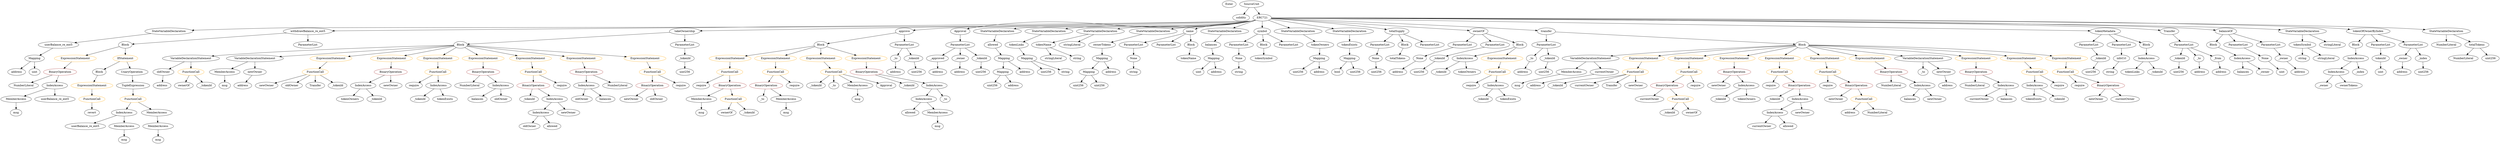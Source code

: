 strict digraph {
	graph [bb="0,0,11217,756"];
	node [label="\N"];
	Enter	[height=0.5,
		pos="5569,738",
		width=0.83628];
	StateVariableDeclaration_Unnamed_9	[color=black,
		height=0.5,
		label=StateVariableDeclaration,
		pos="745.03,594",
		width=2.8184];
	VariableDeclaration_userBalance_re_ent5	[color=black,
		height=0.5,
		label=userBalance_re_ent5,
		pos="236.03,522",
		width=2.4303];
	StateVariableDeclaration_Unnamed_9 -> VariableDeclaration_userBalance_re_ent5	[pos="e,307.14,532.78 666.61,582.22 572.19,569.23 414.34,547.52 318.25,534.31"];
	FunctionDefinition_withdrawBalance_re_ent5	[color=black,
		height=0.5,
		label=withdrawBalance_re_ent5,
		pos="1373,594",
		width=2.9432];
	Block_Unnamed_7	[color=black,
		height=0.5,
		label=Block,
		pos="545.03,522",
		width=0.90558];
	FunctionDefinition_withdrawBalance_re_ent5 -> Block_Unnamed_7	[pos="e,577.43,525.74 1280.1,585.14 1101.8,570.07 718.35,537.65 588.81,526.7"];
	ParameterList_Unnamed_12	[color=black,
		height=0.5,
		label=ParameterList,
		pos="1373,522",
		width=1.7095];
	FunctionDefinition_withdrawBalance_re_ent5 -> ParameterList_Unnamed_12	[pos="e,1373,540.1 1373,575.7 1373,568.41 1373,559.73 1373,551.54"];
	Identifier__owner_1	[color=black,
		height=0.5,
		label=_owner,
		pos="10416,306",
		width=1.0719];
	Identifier_oldOwner_2	[color=black,
		height=0.5,
		label=oldOwner,
		pos="2666,234",
		width=1.3214];
	IndexAccess_Unnamed_11	[color=black,
		height=0.5,
		label=IndexAccess,
		pos="553.03,162",
		width=1.6402];
	Identifier_userBalance_re_ent5	[color=black,
		height=0.5,
		label=userBalance_re_ent5,
		pos="378.03,90",
		width=2.4303];
	IndexAccess_Unnamed_11 -> Identifier_userBalance_re_ent5	[pos="e,416.79,106.51 518.45,147.17 492.37,136.74 456.24,122.28 427.16,110.65"];
	MemberAccess_Unnamed_7	[color=black,
		height=0.5,
		label=MemberAccess,
		pos="553.03,90",
		width=1.9174];
	IndexAccess_Unnamed_11 -> MemberAccess_Unnamed_7	[pos="e,553.03,108.1 553.03,143.7 553.03,136.41 553.03,127.73 553.03,119.54"];
	ParameterList_Unnamed_16	[color=black,
		height=0.5,
		label=ParameterList,
		pos="9356,522",
		width=1.7095];
	Parameter__tokenId_4	[color=black,
		height=0.5,
		label=_tokenId,
		pos="9398,450",
		width=1.2244];
	ParameterList_Unnamed_16 -> Parameter__tokenId_4	[pos="e,9388,467.79 9366.2,504.05 9371,496.06 9376.8,486.33 9382.2,477.4"];
	FunctionDefinition_takeOwnership	[color=black,
		height=0.5,
		label=takeOwnership,
		pos="3128,594",
		width=1.8343];
	Block_Unnamed_6	[color=black,
		height=0.5,
		label=Block,
		pos="2095,522",
		width=0.90558];
	FunctionDefinition_takeOwnership -> Block_Unnamed_6	[pos="e,2127.5,525.2 3064.6,588.7 2872.7,575.7 2301.9,537.02 2138.9,525.97"];
	ParameterList_Unnamed_11	[color=black,
		height=0.5,
		label=ParameterList,
		pos="3128,522",
		width=1.7095];
	FunctionDefinition_takeOwnership -> ParameterList_Unnamed_11	[pos="e,3128,540.1 3128,575.7 3128,568.41 3128,559.73 3128,551.54"];
	IndexAccess_Unnamed_19	[color=black,
		height=0.5,
		label=IndexAccess,
		pos="10571,450",
		width=1.6402];
	IndexAccess_Unnamed_20	[color=black,
		height=0.5,
		label=IndexAccess,
		pos="10475,378",
		width=1.6402];
	IndexAccess_Unnamed_19 -> IndexAccess_Unnamed_20	[pos="e,10497,395.06 10549,433.12 10537,423.87 10520,412.07 10506,401.84"];
	Identifier__index	[color=black,
		height=0.5,
		label=_index,
		pos="10588,378",
		width=0.98875];
	IndexAccess_Unnamed_19 -> Identifier__index	[pos="e,10584,396.1 10575,431.7 10577,424.32 10579,415.52 10581,407.25"];
	Parameter_None	[color=black,
		height=0.5,
		label=None,
		pos="5139,450",
		width=0.85014];
	ElementaryTypeName_string_3	[color=black,
		height=0.5,
		label=string,
		pos="5139,378",
		width=0.864];
	Parameter_None -> ElementaryTypeName_string_3	[pos="e,5139,396.1 5139,431.7 5139,424.41 5139,415.73 5139,407.54"];
	Identifier_currentOwner	[color=black,
		height=0.5,
		label=currentOwner,
		pos="7433,234",
		width=1.7095];
	ElementaryTypeName_uint256_6	[color=black,
		height=0.5,
		label=uint256,
		pos="4742,378",
		width=1.0442];
	BinaryOperation_Unnamed_2	[color=brown,
		height=0.5,
		label=BinaryOperation,
		pos="3924,378",
		width=1.9867];
	Identifier__tokenId_3	[color=black,
		height=0.5,
		label=_tokenId,
		pos="4139,306",
		width=1.2244];
	BinaryOperation_Unnamed_2 -> Identifier__tokenId_3	[pos="e,4105.5,317.93 3966.5,363.17 4003.6,351.09 4057.2,333.63 4094.8,321.39"];
	IndexAccess_Unnamed_3	[color=black,
		height=0.5,
		label=IndexAccess,
		pos="4260,306",
		width=1.6402];
	BinaryOperation_Unnamed_2 -> IndexAccess_Unnamed_3	[pos="e,4216.2,318.33 3976.9,365.6 3986,363.7 3995.3,361.77 4004,360 4087.4,343.16 4109,342.32 4192,324 4196.3,323.05 4200.7,322.04 4205.2,\
320.99"];
	Identifier_msg_7	[color=black,
		height=0.5,
		label=msg,
		pos="69.028,162",
		width=0.75];
	ElementaryTypeName_uint256_15	[color=black,
		height=0.5,
		label=uint256,
		pos="4447,378",
		width=1.0442];
	ElementaryTypeName_uint256_10	[color=black,
		height=0.5,
		label=uint256,
		pos="3128,378",
		width=1.0442];
	Identifier__tokenId_13	[color=black,
		height=0.5,
		label=_tokenId,
		pos="7749,234",
		width=1.2244];
	Identifier_msg_2	[color=black,
		height=0.5,
		label=msg,
		pos="4271,90",
		width=0.75];
	ExpressionStatement_Unnamed_1	[color=orange,
		height=0.5,
		label=ExpressionStatement,
		pos="3315,450",
		width=2.458];
	FunctionCall_Unnamed_1	[color=orange,
		height=0.5,
		label=FunctionCall,
		pos="3310,378",
		width=1.6125];
	ExpressionStatement_Unnamed_1 -> FunctionCall_Unnamed_1	[pos="e,3311.2,396.1 3313.8,431.7 3313.3,424.41 3312.7,415.73 3312.1,407.54"];
	Mapping_Unnamed	[color=black,
		height=0.5,
		label=Mapping,
		pos="5496,450",
		width=1.2105];
	ElementaryTypeName_uint	[color=black,
		height=0.5,
		label=uint,
		pos="5422,378",
		width=0.75];
	Mapping_Unnamed -> ElementaryTypeName_uint	[pos="e,5437.2,393.39 5479.2,433.12 5469.3,423.69 5456.5,411.61 5445.5,401.25"];
	ElementaryTypeName_address	[color=black,
		height=0.5,
		label=address,
		pos="5507,378",
		width=1.0996];
	Mapping_Unnamed -> ElementaryTypeName_address	[pos="e,5504.3,396.1 5498.7,431.7 5499.9,424.32 5501.3,415.52 5502.6,407.25"];
	NumberLiteral_Unnamed_4	[color=black,
		height=0.5,
		label=NumberLiteral,
		pos="102.03,306",
		width=1.765];
	Identifier_newOwner_3	[color=black,
		height=0.5,
		label=newOwner,
		pos="1209,306",
		width=1.4046];
	FunctionCall_Unnamed_9	[color=orange,
		height=0.5,
		label=FunctionCall,
		pos="1433,378",
		width=1.6125];
	FunctionCall_Unnamed_9 -> Identifier_newOwner_3	[pos="e,1246.2,318.62 1393.2,364.57 1355.2,352.68 1297.8,334.74 1257.2,322.05"];
	Identifier_oldOwner_4	[color=black,
		height=0.5,
		label=oldOwner,
		pos="1325,306",
		width=1.3214];
	FunctionCall_Unnamed_9 -> Identifier_oldOwner_4	[pos="e,1348.1,321.94 1408.8,361.29 1393.6,351.45 1373.9,338.65 1357.4,327.96"];
	Identifier_Transfer	[color=black,
		height=0.5,
		label=Transfer,
		pos="1433,306",
		width=1.1689];
	FunctionCall_Unnamed_9 -> Identifier_Transfer	[pos="e,1433,324.1 1433,359.7 1433,352.41 1433,343.73 1433,335.54"];
	Identifier__tokenId_9	[color=black,
		height=0.5,
		label=_tokenId,
		pos="1537,306",
		width=1.2244];
	FunctionCall_Unnamed_9 -> Identifier__tokenId_9	[pos="e,1514.9,321.86 1456.6,361.12 1471.1,351.36 1489.9,338.75 1505.6,328.16"];
	Identifier__tokenId_4	[color=black,
		height=0.5,
		label=_tokenId,
		pos="3695,306",
		width=1.2244];
	ParameterList_Unnamed_3	[color=black,
		height=0.5,
		label=ParameterList,
		pos="5607,522",
		width=1.7095];
	Parameter_None_1	[color=black,
		height=0.5,
		label=None,
		pos="5607,450",
		width=0.85014];
	ParameterList_Unnamed_3 -> Parameter_None_1	[pos="e,5607,468.1 5607,503.7 5607,496.41 5607,487.73 5607,479.54"];
	Mapping_Unnamed_2	[color=black,
		height=0.5,
		label=Mapping,
		pos="6103,450",
		width=1.2105];
	ElementaryTypeName_bool	[color=black,
		height=0.5,
		label=bool,
		pos="6023,378",
		width=0.76697];
	Mapping_Unnamed_2 -> ElementaryTypeName_bool	[pos="e,6039.1,393.07 6085.3,433.46 6074.2,423.74 6059.7,411.08 6047.5,400.41"];
	ElementaryTypeName_uint256_2	[color=black,
		height=0.5,
		label=uint256,
		pos="6106,378",
		width=1.0442];
	Mapping_Unnamed_2 -> ElementaryTypeName_uint256_2	[pos="e,6105.3,396.1 6103.8,431.7 6104.1,424.41 6104.5,415.73 6104.8,407.54"];
	Identifier__to	[color=black,
		height=0.5,
		label=_to,
		pos="3456,234",
		width=0.75];
	Parameter_None_2	[color=black,
		height=0.5,
		label=None,
		pos="6197,450",
		width=0.85014];
	ElementaryTypeName_uint256_7	[color=black,
		height=0.5,
		label=uint256,
		pos="6199,378",
		width=1.0442];
	Parameter_None_2 -> ElementaryTypeName_uint256_7	[pos="e,6198.5,396.1 6197.5,431.7 6197.7,424.41 6198,415.73 6198.2,407.54"];
	ElementaryTypeName_address_14	[color=black,
		height=0.5,
		label=address,
		pos="8350,162",
		width=1.0996];
	VariableDeclaration__tokenId	[color=black,
		height=0.5,
		label=_tokenId,
		pos="9764,450",
		width=1.2244];
	ElementaryTypeName_uint256_14	[color=black,
		height=0.5,
		label=uint256,
		pos="9763,378",
		width=1.0442];
	VariableDeclaration__tokenId -> ElementaryTypeName_uint256_14	[pos="e,9763.3,396.1 9763.8,431.7 9763.7,424.41 9763.6,415.73 9763.4,407.54"];
	VariableDeclaration__to	[color=black,
		height=0.5,
		label=_to,
		pos="9856,450",
		width=0.75];
	ElementaryTypeName_address_17	[color=black,
		height=0.5,
		label=address,
		pos="9858,378",
		width=1.0996];
	VariableDeclaration__to -> ElementaryTypeName_address_17	[pos="e,9857.5,396.1 9856.5,431.7 9856.7,424.41 9857,415.73 9857.2,407.54"];
	ElementaryTypeName_uint256_1	[color=black,
		height=0.5,
		label=uint256,
		pos="5843,378",
		width=1.0442];
	Identifier__tokenId_5	[color=black,
		height=0.5,
		label=_tokenId,
		pos="1926,234",
		width=1.2244];
	MemberAccess_Unnamed_6	[color=black,
		height=0.5,
		label=MemberAccess,
		pos="709.03,90",
		width=1.9174];
	Identifier_msg_5	[color=black,
		height=0.5,
		label=msg,
		pos="709.03,18",
		width=0.75];
	MemberAccess_Unnamed_6 -> Identifier_msg_5	[pos="e,709.03,36.104 709.03,71.697 709.03,64.407 709.03,55.726 709.03,47.536"];
	Identifier_require_10	[color=black,
		height=0.5,
		label=require,
		pos="7977,306",
		width=1.0026];
	IndexAccess_Unnamed_8	[color=black,
		height=0.5,
		label=IndexAccess,
		pos="2674,306",
		width=1.6402];
	IndexAccess_Unnamed_8 -> Identifier_oldOwner_2	[pos="e,2668,252.1 2672.1,287.7 2671.2,280.41 2670.2,271.73 2669.3,263.54"];
	Identifier_balances_1	[color=black,
		height=0.5,
		label=balances,
		pos="2774,234",
		width=1.1828];
	IndexAccess_Unnamed_8 -> Identifier_balances_1	[pos="e,2752.8,249.86 2696.7,289.12 2710.5,279.45 2728.3,266.99 2743.4,256.46"];
	VariableDeclarationStatement_Unnamed_2	[color=black,
		height=0.5,
		label=VariableDeclarationStatement,
		pos="7204,450",
		width=3.3174];
	MemberAccess_Unnamed_9	[color=black,
		height=0.5,
		label=MemberAccess,
		pos="7086,378",
		width=1.9174];
	VariableDeclarationStatement_Unnamed_2 -> MemberAccess_Unnamed_9	[pos="e,7112.7,394.83 7175.5,432.05 7159.5,422.58 7139.4,410.68 7122.4,400.56"];
	VariableDeclaration_currentOwner	[color=black,
		height=0.5,
		label=currentOwner,
		pos="7235,378",
		width=1.7095];
	VariableDeclarationStatement_Unnamed_2 -> VariableDeclaration_currentOwner	[pos="e,7227.5,396.1 7211.7,431.7 7215.1,424.07 7219.1,414.92 7222.9,406.4"];
	Identifier__tokenId_14	[color=black,
		height=0.5,
		label=_tokenId,
		pos="7008,306",
		width=1.2244];
	Block_Unnamed_8	[color=black,
		height=0.5,
		label=Block,
		pos="424.03,378",
		width=0.90558];
	ExpressionStatement_Unnamed_12	[color=orange,
		height=0.5,
		label=ExpressionStatement,
		pos="409.03,306",
		width=2.458];
	Block_Unnamed_8 -> ExpressionStatement_Unnamed_12	[pos="e,412.69,324.1 420.32,359.7 418.74,352.32 416.85,343.52 415.08,335.25"];
	FunctionCall_Unnamed_11	[color=orange,
		height=0.5,
		label=FunctionCall,
		pos="409.03,234",
		width=1.6125];
	ExpressionStatement_Unnamed_12 -> FunctionCall_Unnamed_11	[pos="e,409.03,252.1 409.03,287.7 409.03,280.41 409.03,271.73 409.03,263.54"];
	IndexAccess_Unnamed_21	[color=black,
		height=0.5,
		label=IndexAccess,
		pos="9611,450",
		width=1.6402];
	Identifier_tokenLinks	[color=black,
		height=0.5,
		label=tokenLinks,
		pos="9549,378",
		width=1.4323];
	IndexAccess_Unnamed_21 -> Identifier_tokenLinks	[pos="e,9563.6,395.47 9596.3,432.41 9588.8,423.95 9579.6,413.49 9571.2,404.08"];
	Identifier__tokenId_15	[color=black,
		height=0.5,
		label=_tokenId,
		pos="9663,378",
		width=1.2244];
	IndexAccess_Unnamed_21 -> Identifier__tokenId_15	[pos="e,9650.9,395.31 9623.6,432.05 9629.8,423.77 9637.3,413.62 9644.1,404.42"];
	VariableDeclarationStatement_Unnamed	[color=black,
		height=0.5,
		label=VariableDeclarationStatement,
		pos="866.03,450",
		width=3.3174];
	VariableDeclaration_oldOwner	[color=black,
		height=0.5,
		label=oldOwner,
		pos="731.03,378",
		width=1.3214];
	VariableDeclarationStatement_Unnamed -> VariableDeclaration_oldOwner	[pos="e,758.1,393.04 833.69,432.23 813.94,421.99 788.61,408.86 768.06,398.2"];
	FunctionCall_Unnamed_6	[color=orange,
		height=0.5,
		label=FunctionCall,
		pos="866.03,378",
		width=1.6125];
	VariableDeclarationStatement_Unnamed -> FunctionCall_Unnamed_6	[pos="e,866.03,396.1 866.03,431.7 866.03,424.41 866.03,415.73 866.03,407.54"];
	NumberLiteral_Unnamed_5	[color=black,
		height=0.5,
		label=NumberLiteral,
		pos="8471,162",
		width=1.765];
	Block_Unnamed_6 -> VariableDeclarationStatement_Unnamed	[pos="e,958.59,461.73 2062.2,520.05 1931.3,516.1 1434.1,499.77 1026,468 1007.8,466.58 988.51,464.78 969.82,462.89"];
	VariableDeclarationStatement_Unnamed_1	[color=black,
		height=0.5,
		label=VariableDeclarationStatement,
		pos="1154,450",
		width=3.3174];
	Block_Unnamed_6 -> VariableDeclarationStatement_Unnamed_1	[pos="e,1259.1,458.82 2062.6,518.59 1938.1,509.33 1486.3,475.72 1270.4,459.66"];
	ExpressionStatement_Unnamed_11	[color=orange,
		height=0.5,
		label=ExpressionStatement,
		pos="1512,450",
		width=2.458];
	Block_Unnamed_6 -> ExpressionStatement_Unnamed_11	[pos="e,1586.8,459.98 2063.3,517.19 1975.9,506.7 1729.9,477.16 1598.1,461.33"];
	ExpressionStatement_Unnamed_9	[color=orange,
		height=0.5,
		label=ExpressionStatement,
		pos="1797,450",
		width=2.458];
	Block_Unnamed_6 -> ExpressionStatement_Unnamed_9	[pos="e,1853.4,464.24 2065.4,514.03 2018.8,503.1 1927.5,481.65 1864.4,466.83"];
	ExpressionStatement_Unnamed_5	[color=orange,
		height=0.5,
		label=ExpressionStatement,
		pos="1998,450",
		width=2.458];
	Block_Unnamed_6 -> ExpressionStatement_Unnamed_5	[pos="e,2021.3,467.76 2075.9,507.17 2062.9,497.8 2045.4,485.19 2030.3,474.29"];
	ExpressionStatement_Unnamed_10	[color=orange,
		height=0.5,
		label=ExpressionStatement,
		pos="2193,450",
		width=2.458];
	Block_Unnamed_6 -> ExpressionStatement_Unnamed_10	[pos="e,2169.6,467.76 2114.4,507.17 2127.5,497.8 2145.2,485.19 2160.4,474.29"];
	ExpressionStatement_Unnamed_7	[color=orange,
		height=0.5,
		label=ExpressionStatement,
		pos="2408,450",
		width=2.458];
	Block_Unnamed_6 -> ExpressionStatement_Unnamed_7	[pos="e,2350.1,463.95 2125,514.29 2174,503.33 2272.4,481.33 2339.3,466.38"];
	ExpressionStatement_Unnamed_8	[color=orange,
		height=0.5,
		label=ExpressionStatement,
		pos="2635,450",
		width=2.458];
	Block_Unnamed_6 -> ExpressionStatement_Unnamed_8	[pos="e,2562.1,460.55 2126.7,516.93 2195.5,508.06 2363.9,486.35 2505,468 2519.9,466.06 2535.8,464 2551.1,461.99"];
	ExpressionStatement_Unnamed_6	[color=orange,
		height=0.5,
		label=ExpressionStatement,
		pos="2899,450",
		width=2.458];
	Block_Unnamed_6 -> ExpressionStatement_Unnamed_6	[pos="e,2822.2,459.13 2127.5,518.51 2221.3,511.27 2500.5,489.41 2732,468 2757.7,465.63 2785.5,462.87 2811,460.27"];
	Identifier_msg_8	[color=black,
		height=0.5,
		label=msg,
		pos="6821,306",
		width=0.75];
	MemberAccess_Unnamed_9 -> Identifier_msg_8	[pos="e,6842,317.84 7034.4,365.67 6972.1,351.9 6873.7,329.78 6857,324 6855.5,323.46 6853.9,322.88 6852.3,322.26"];
	Identifier_balances	[color=black,
		height=0.5,
		label=balances,
		pos="10055,378",
		width=1.1828];
	NumberLiteral_Unnamed_1	[color=black,
		height=0.5,
		label=NumberLiteral,
		pos="10969,522",
		width=1.765];
	Identifier__to_2	[color=black,
		height=0.5,
		label=_to,
		pos="3784,306",
		width=0.75];
	VariableDeclaration__approved	[color=black,
		height=0.5,
		label=_approved,
		pos="4251,450",
		width=1.4184];
	ElementaryTypeName_address_19	[color=black,
		height=0.5,
		label=address,
		pos="4251,378",
		width=1.0996];
	VariableDeclaration__approved -> ElementaryTypeName_address_19	[pos="e,4251,396.1 4251,431.7 4251,424.41 4251,415.73 4251,407.54"];
	IndexAccess_Unnamed_7	[color=black,
		height=0.5,
		label=IndexAccess,
		pos="2473,162",
		width=1.6402];
	Identifier_oldOwner_1	[color=black,
		height=0.5,
		label=oldOwner,
		pos="2421,90",
		width=1.3214];
	IndexAccess_Unnamed_7 -> Identifier_oldOwner_1	[pos="e,2433.5,107.79 2460.4,144.05 2454.4,135.89 2447,125.91 2440.2,116.82"];
	Identifier_allowed_1	[color=black,
		height=0.5,
		label=allowed,
		pos="2526,90",
		width=1.0858];
	IndexAccess_Unnamed_7 -> Identifier_allowed_1	[pos="e,2513.7,107.31 2485.9,144.05 2492.1,135.77 2499.8,125.62 2506.8,116.42"];
	Identifier_newOwner_7	[color=black,
		height=0.5,
		label=newOwner,
		pos="7736,306",
		width=1.4046];
	NumberLiteral_Unnamed_7	[color=black,
		height=0.5,
		label=NumberLiteral,
		pos="8508,306",
		width=1.765];
	NumberLiteral_Unnamed_3	[color=black,
		height=0.5,
		label=NumberLiteral,
		pos="2145,306",
		width=1.765];
	Block_Unnamed_3	[color=black,
		height=0.5,
		label=Block,
		pos="9943,522",
		width=0.90558];
	IndexAccess_Unnamed	[color=black,
		height=0.5,
		label=IndexAccess,
		pos="10053,450",
		width=1.6402];
	Block_Unnamed_3 -> IndexAccess_Unnamed	[pos="e,10028,466.8 9963.7,507.83 9979.2,498.01 10001,484.36 10019,472.91"];
	Identifier_ownerOf	[color=black,
		height=0.5,
		label=ownerOf,
		pos="3296,162",
		width=1.2105];
	Identifier_require	[color=black,
		height=0.5,
		label=require,
		pos="6604,306",
		width=1.0026];
	ElementaryTypeName_address_11	[color=black,
		height=0.5,
		label=address,
		pos="6866,378",
		width=1.0996];
	ParameterList_Unnamed_18	[color=black,
		height=0.5,
		label=ParameterList,
		pos="9796,522",
		width=1.7095];
	ParameterList_Unnamed_18 -> VariableDeclaration__tokenId	[pos="e,9771.8,468.1 9788.1,503.7 9784.6,496.07 9780.4,486.92 9776.6,478.4"];
	ParameterList_Unnamed_18 -> VariableDeclaration__to	[pos="e,9843.3,465.89 9810.6,504.05 9818.2,495.13 9827.7,484.06 9836,474.33"];
	VariableDeclaration__from	[color=black,
		height=0.5,
		label=_from,
		pos="9937,450",
		width=0.93331];
	ParameterList_Unnamed_18 -> VariableDeclaration__from	[pos="e,9912.9,462.97 9826.3,505.98 9848.7,494.84 9879.4,479.62 9902.7,468.02"];
	ElementaryTypeName_address_10	[color=black,
		height=0.5,
		label=address,
		pos="65.028,378",
		width=1.0996];
	Parameter__tokenId_2	[color=black,
		height=0.5,
		label=_tokenId,
		pos="3128,450",
		width=1.2244];
	ParameterList_Unnamed_11 -> Parameter__tokenId_2	[pos="e,3128,468.1 3128,503.7 3128,496.41 3128,487.73 3128,479.54"];
	VariableDeclaration_tokenSymbol	[color=black,
		height=0.5,
		label=tokenSymbol,
		pos="10336,522",
		width=1.6679];
	ElementaryTypeName_string_1	[color=black,
		height=0.5,
		label=string,
		pos="10336,450",
		width=0.864];
	VariableDeclaration_tokenSymbol -> ElementaryTypeName_string_1	[pos="e,10336,468.1 10336,503.7 10336,496.41 10336,487.73 10336,479.54"];
	stringLiteral_Unnamed_2	[color=black,
		height=0.5,
		label=stringLiteral,
		pos="10439,450",
		width=1.5016];
	VariableDeclaration_tokenSymbol -> stringLiteral_Unnamed_2	[pos="e,10416,466.58 10359,505.12 10373,495.56 10392,483.27 10407,472.81"];
	FunctionDefinition_approve	[color=black,
		height=0.5,
		label=approve,
		pos="4093,594",
		width=1.1412];
	Block_Unnamed_5	[color=black,
		height=0.5,
		label=Block,
		pos="3721,522",
		width=0.90558];
	FunctionDefinition_approve -> Block_Unnamed_5	[pos="e,3751.7,528.78 4055.7,585.97 3985.8,572.82 3835.9,544.61 3762.8,530.86"];
	ParameterList_Unnamed_10	[color=black,
		height=0.5,
		label=ParameterList,
		pos="4093,522",
		width=1.7095];
	FunctionDefinition_approve -> ParameterList_Unnamed_10	[pos="e,4093,540.1 4093,575.7 4093,568.41 4093,559.73 4093,551.54"];
	IndexAccess_Unnamed_9	[color=black,
		height=0.5,
		label=IndexAccess,
		pos="1658,306",
		width=1.6402];
	Identifier_tokenOwners_1	[color=black,
		height=0.5,
		label=tokenOwners,
		pos="1597,234",
		width=1.6679];
	IndexAccess_Unnamed_9 -> Identifier_tokenOwners_1	[pos="e,1611.4,251.47 1643.6,288.41 1636.2,279.95 1627.1,269.49 1618.9,260.08"];
	Identifier__tokenId_8	[color=black,
		height=0.5,
		label=_tokenId,
		pos="1719,234",
		width=1.2244];
	IndexAccess_Unnamed_9 -> Identifier__tokenId_8	[pos="e,1704.7,251.47 1672.5,288.41 1679.9,279.95 1689,269.49 1697.2,260.08"];
	BinaryOperation_Unnamed_3	[color=brown,
		height=0.5,
		label=BinaryOperation,
		pos="2968,306",
		width=1.9867];
	Identifier_newOwner	[color=black,
		height=0.5,
		label=newOwner,
		pos="2895,234",
		width=1.4046];
	BinaryOperation_Unnamed_3 -> Identifier_newOwner	[pos="e,2912,251.23 2950.7,288.41 2941.6,279.63 2930.2,268.69 2920.1,259"];
	Identifier_oldOwner	[color=black,
		height=0.5,
		label=oldOwner,
		pos="3011,234",
		width=1.3214];
	BinaryOperation_Unnamed_3 -> Identifier_oldOwner	[pos="e,3000.7,251.79 2978.4,288.05 2983.3,280.06 2989.3,270.33 2994.8,261.4"];
	Identifier_revert	[color=black,
		height=0.5,
		label=revert,
		pos="409.03,162",
		width=0.87786];
	FunctionCall_Unnamed_15	[color=orange,
		height=0.5,
		label=FunctionCall,
		pos="9247,378",
		width=1.6125];
	Identifier_require_8	[color=black,
		height=0.5,
		label=require,
		pos="9367,306",
		width=1.0026];
	FunctionCall_Unnamed_15 -> Identifier_require_8	[pos="e,9344.4,320.21 9273.4,361.64 9291.4,351.13 9315.4,337.13 9334.6,325.94"];
	BinaryOperation_Unnamed_10	[color=brown,
		height=0.5,
		label=BinaryOperation,
		pos="9493,306",
		width=1.9867];
	FunctionCall_Unnamed_15 -> BinaryOperation_Unnamed_10	[pos="e,9446.9,320.13 9288.8,365.13 9329.2,353.62 9390.8,336.08 9435.8,323.27"];
	EventDefinition_Approval	[color=black,
		height=0.5,
		label=Approval,
		pos="4359,594",
		width=1.266];
	ParameterList_Unnamed_19	[color=black,
		height=0.5,
		label=ParameterList,
		pos="4359,522",
		width=1.7095];
	EventDefinition_Approval -> ParameterList_Unnamed_19	[pos="e,4359,540.1 4359,575.7 4359,568.41 4359,559.73 4359,551.54"];
	Identifier__tokenId_2	[color=black,
		height=0.5,
		label=_tokenId,
		pos="3402,162",
		width=1.2244];
	FunctionCall_Unnamed_14	[color=orange,
		height=0.5,
		label=FunctionCall,
		pos="7571,234",
		width=1.6125];
	Identifier__tokenId_11	[color=black,
		height=0.5,
		label=_tokenId,
		pos="7518,162",
		width=1.2244];
	FunctionCall_Unnamed_14 -> Identifier__tokenId_11	[pos="e,7530.4,179.31 7558.2,216.05 7551.9,207.77 7544.2,197.62 7537.3,188.42"];
	Identifier_ownerOf_2	[color=black,
		height=0.5,
		label=ownerOf,
		pos="7624,162",
		width=1.2105];
	FunctionCall_Unnamed_14 -> Identifier_ownerOf_2	[pos="e,7611.7,179.31 7583.9,216.05 7590.1,207.77 7597.8,197.62 7604.8,188.42"];
	ElementaryTypeName_address_18	[color=black,
		height=0.5,
		label=address,
		pos="4352,378",
		width=1.0996];
	Identifier_currentOwner_3	[color=black,
		height=0.5,
		label=currentOwner,
		pos="8911,234",
		width=1.7095];
	IndexAccess_Unnamed_12	[color=black,
		height=0.5,
		label=IndexAccess,
		pos="243.03,306",
		width=1.6402];
	MemberAccess_Unnamed_8	[color=black,
		height=0.5,
		label=MemberAccess,
		pos="69.028,234",
		width=1.9174];
	IndexAccess_Unnamed_12 -> MemberAccess_Unnamed_8	[pos="e,105.56,249.7 208.23,291 181.74,280.34 144.98,265.56 115.9,253.86"];
	Identifier_userBalance_re_ent5_1	[color=black,
		height=0.5,
		label=userBalance_re_ent5,
		pos="244.03,234",
		width=2.4303];
	IndexAccess_Unnamed_12 -> Identifier_userBalance_re_ent5_1	[pos="e,243.78,252.1 243.27,287.7 243.38,280.41 243.5,271.73 243.62,263.54"];
	ElementaryTypeName_address_8	[color=black,
		height=0.5,
		label=address,
		pos="720.03,306",
		width=1.0996];
	VariableDeclaration_oldOwner -> ElementaryTypeName_address_8	[pos="e,722.72,324.1 728.31,359.7 727.15,352.32 725.77,343.52 724.47,335.25"];
	ParameterList_Unnamed_7	[color=black,
		height=0.5,
		label=ParameterList,
		pos="10055,522",
		width=1.7095];
	Parameter_None_3	[color=black,
		height=0.5,
		label=None,
		pos="10161,450",
		width=0.85014];
	ParameterList_Unnamed_7 -> Parameter_None_3	[pos="e,10141,464.01 10079,505.12 10095,494.73 10115,481.11 10132,470.12"];
	ParameterList_Unnamed_5	[color=black,
		height=0.5,
		label=ParameterList,
		pos="6236,522",
		width=1.7095];
	ParameterList_Unnamed_5 -> Parameter_None_2	[pos="e,6206.1,467.31 6226.6,504.05 6222.1,496.03 6216.7,486.26 6211.7,477.3"];
	IndexAccess_Unnamed_18	[color=black,
		height=0.5,
		label=IndexAccess,
		pos="8649,306",
		width=1.6402];
	Identifier_balances_4	[color=black,
		height=0.5,
		label=balances,
		pos="8593,234",
		width=1.1828];
	IndexAccess_Unnamed_18 -> Identifier_balances_4	[pos="e,8606.1,251.31 8635.5,288.05 8628.8,279.68 8620.6,269.4 8613.1,260.13"];
	Identifier_newOwner_8	[color=black,
		height=0.5,
		label=newOwner,
		pos="8704,234",
		width=1.4046];
	IndexAccess_Unnamed_18 -> Identifier_newOwner_8	[pos="e,8690.8,251.79 8662.3,288.05 8668.8,279.89 8676.6,269.91 8683.7,260.82"];
	MemberAccess_Unnamed_4	[color=black,
		height=0.5,
		label=MemberAccess,
		pos="1016,378",
		width=1.9174];
	VariableDeclarationStatement_Unnamed_1 -> MemberAccess_Unnamed_4	[pos="e,1046.5,394.43 1121,432.23 1101.6,422.41 1077,409.92 1056.5,399.51"];
	VariableDeclaration_newOwner	[color=black,
		height=0.5,
		label=newOwner,
		pos="1154,378",
		width=1.4046];
	VariableDeclarationStatement_Unnamed_1 -> VariableDeclaration_newOwner	[pos="e,1154,396.1 1154,431.7 1154,424.41 1154,415.73 1154,407.54"];
	BinaryOperation_Unnamed_8	[color=brown,
		height=0.5,
		label=BinaryOperation,
		pos="267.03,378",
		width=1.9867];
	BinaryOperation_Unnamed_8 -> NumberLiteral_Unnamed_4	[pos="e,136.24,321.51 231.63,361.98 206.83,351.46 173.49,337.32 146.83,326.01"];
	BinaryOperation_Unnamed_8 -> IndexAccess_Unnamed_12	[pos="e,248.89,324.1 261.1,359.7 258.54,352.24 255.48,343.32 252.62,334.97"];
	Identifier_newOwner_1	[color=black,
		height=0.5,
		label=newOwner,
		pos="2601,162",
		width=1.4046];
	ElementaryTypeName_uint256_3	[color=black,
		height=0.5,
		label=uint256,
		pos="4499,306",
		width=1.0442];
	ElementaryTypeName_address_1	[color=black,
		height=0.5,
		label=address,
		pos="5938,378",
		width=1.0996];
	Identifier_require_1	[color=black,
		height=0.5,
		label=require,
		pos="3184,306",
		width=1.0026];
	Identifier_newOwner_5	[color=black,
		height=0.5,
		label=newOwner,
		pos="8284,234",
		width=1.4046];
	NumberLiteral_Unnamed_2	[color=black,
		height=0.5,
		label=NumberLiteral,
		pos="2815,306",
		width=1.765];
	Mapping_Unnamed_8	[color=black,
		height=0.5,
		label=Mapping,
		pos="150.03,450",
		width=1.2105];
	Mapping_Unnamed_8 -> ElementaryTypeName_address_10	[pos="e,83.547,394.25 131.16,433.46 119.75,424.07 105,411.92 92.33,401.48"];
	ElementaryTypeName_uint_2	[color=black,
		height=0.5,
		label=uint,
		pos="150.03,378",
		width=0.75];
	Mapping_Unnamed_8 -> ElementaryTypeName_uint_2	[pos="e,150.03,396.1 150.03,431.7 150.03,424.41 150.03,415.73 150.03,407.54"];
	ElementaryTypeName_uint256_13	[color=black,
		height=0.5,
		label=uint256,
		pos="9361,378",
		width=1.0442];
	Parameter__tokenId_4 -> ElementaryTypeName_uint256_13	[pos="e,9369.9,395.79 9389.1,432.05 9384.9,424.14 9379.8,414.54 9375.1,405.69"];
	BinaryOperation_Unnamed_12	[color=brown,
		height=0.5,
		label=BinaryOperation,
		pos="8103,306",
		width=1.9867];
	Identifier__tokenId_12	[color=black,
		height=0.5,
		label=_tokenId,
		pos="8007,234",
		width=1.2244];
	BinaryOperation_Unnamed_12 -> Identifier__tokenId_12	[pos="e,8027.9,250.19 8080.8,288.76 8067.7,279.22 8051,267.04 8036.8,256.68"];
	IndexAccess_Unnamed_14	[color=black,
		height=0.5,
		label=IndexAccess,
		pos="8128,234",
		width=1.6402];
	BinaryOperation_Unnamed_12 -> IndexAccess_Unnamed_14	[pos="e,8121.9,252.1 8109.2,287.7 8111.9,280.15 8115.1,271.12 8118.1,262.68"];
	StateVariableDeclaration_Unnamed_6	[color=black,
		height=0.5,
		label=StateVariableDeclaration,
		pos="4524,594",
		width=2.8184];
	VariableDeclaration_allowed	[color=black,
		height=0.5,
		label=allowed,
		pos="4508,522",
		width=1.0858];
	StateVariableDeclaration_Unnamed_6 -> VariableDeclaration_allowed	[pos="e,4511.9,540.1 4520.1,575.7 4518.4,568.32 4516.4,559.52 4514.5,551.25"];
	ElementaryTypeName_uint_1	[color=black,
		height=0.5,
		label=uint,
		pos="10238,378",
		width=0.75];
	BinaryOperation_Unnamed_9	[color=brown,
		height=0.5,
		label=BinaryOperation,
		pos="7505,306",
		width=1.9867];
	BinaryOperation_Unnamed_9 -> Identifier_currentOwner	[pos="e,7449.8,251.31 7487.6,288.05 7478.7,279.42 7467.8,268.76 7458,259.27"];
	BinaryOperation_Unnamed_9 -> FunctionCall_Unnamed_14	[pos="e,7555.2,251.79 7521,288.05 7528.9,279.63 7538.7,269.28 7547.5,259.97"];
	SourceUnit_Unnamed	[color=black,
		height=0.5,
		label=SourceUnit,
		pos="5670,738",
		width=1.46];
	PragmaDirective_solidity	[color=black,
		height=0.5,
		label=solidity,
		pos="5621,666",
		width=1.0442];
	SourceUnit_Unnamed -> PragmaDirective_solidity	[pos="e,5632.4,683.31 5658.2,720.05 5652.4,711.85 5645.4,701.83 5639,692.71"];
	ContractDefinition_ERC721	[color=black,
		height=0.5,
		label=ERC721,
		pos="5719,666",
		width=1.1828];
	SourceUnit_Unnamed -> ContractDefinition_ERC721	[pos="e,5707.3,683.79 5681.9,720.05 5687.5,711.97 5694.4,702.12 5700.7,693.11"];
	Identifier_require_9	[color=black,
		height=0.5,
		label=require,
		pos="8229,306",
		width=1.0026];
	Identifier_tokenExists_2	[color=black,
		height=0.5,
		label=tokenExists,
		pos="9158,234",
		width=1.4877];
	IndexAccess_Unnamed_1	[color=black,
		height=0.5,
		label=IndexAccess,
		pos="6717,306",
		width=1.6402];
	Identifier__tokenId	[color=black,
		height=0.5,
		label=_tokenId,
		pos="6659,234",
		width=1.2244];
	IndexAccess_Unnamed_1 -> Identifier__tokenId	[pos="e,6672.5,251.31 6703,288.05 6696,279.68 6687.5,269.4 6679.9,260.13"];
	Identifier_tokenExists	[color=black,
		height=0.5,
		label=tokenExists,
		pos="6775,234",
		width=1.4877];
	IndexAccess_Unnamed_1 -> Identifier_tokenExists	[pos="e,6761.1,251.79 6731.1,288.05 6737.9,279.8 6746.3,269.7 6753.9,260.54"];
	FunctionCall_Unnamed_16	[color=orange,
		height=0.5,
		label=FunctionCall,
		pos="8229,378",
		width=1.6125];
	FunctionCall_Unnamed_16 -> Identifier_require_9	[pos="e,8229,324.1 8229,359.7 8229,352.41 8229,343.73 8229,335.54"];
	BinaryOperation_Unnamed_11	[color=brown,
		height=0.5,
		label=BinaryOperation,
		pos="8355,306",
		width=1.9867];
	FunctionCall_Unnamed_16 -> BinaryOperation_Unnamed_11	[pos="e,8326.4,322.89 8256.4,361.81 8273.9,352.06 8297,339.26 8316.4,328.48"];
	VariableDeclaration__owner	[color=black,
		height=0.5,
		label=_owner,
		pos="4359,450",
		width=1.0719];
	VariableDeclaration__owner -> ElementaryTypeName_address_18	[pos="e,4353.7,396.1 4357.3,431.7 4356.6,424.41 4355.7,415.73 4354.9,407.54"];
	ParameterList_Unnamed_17	[color=black,
		height=0.5,
		label=ParameterList,
		pos="9497,522",
		width=1.7095];
	Parameter_infoUrl	[color=black,
		height=0.5,
		label=infoUrl,
		pos="9497,450",
		width=1.0165];
	ParameterList_Unnamed_17 -> Parameter_infoUrl	[pos="e,9497,468.1 9497,503.7 9497,496.41 9497,487.73 9497,479.54"];
	ElementaryTypeName_address_6	[color=black,
		height=0.5,
		label=address,
		pos="6297,378",
		width=1.0996];
	ExpressionStatement_Unnamed_22	[color=orange,
		height=0.5,
		label=ExpressionStatement,
		pos="7430,450",
		width=2.458];
	FunctionCall_Unnamed_19	[color=orange,
		height=0.5,
		label=FunctionCall,
		pos="7373,378",
		width=1.6125];
	ExpressionStatement_Unnamed_22 -> FunctionCall_Unnamed_19	[pos="e,7386.7,395.79 7416.2,432.05 7409.5,423.8 7401.3,413.7 7393.8,404.54"];
	VariableDeclaration_tokenExists	[color=black,
		height=0.5,
		label=tokenExists,
		pos="6103,522",
		width=1.4877];
	VariableDeclaration_tokenExists -> Mapping_Unnamed_2	[pos="e,6103,468.1 6103,503.7 6103,496.41 6103,487.73 6103,479.54"];
	ParameterList_Unnamed_13	[color=black,
		height=0.5,
		label=ParameterList,
		pos="6986,522",
		width=1.7095];
	Parameter__to_1	[color=black,
		height=0.5,
		label=_to,
		pos="6916,450",
		width=0.75];
	ParameterList_Unnamed_13 -> Parameter__to_1	[pos="e,6930.6,465.57 6969.4,504.41 6960.2,495.19 6948.6,483.58 6938.6,473.54"];
	Parameter__tokenId_3	[color=black,
		height=0.5,
		label=_tokenId,
		pos="7005,450",
		width=1.2244];
	ParameterList_Unnamed_13 -> Parameter__tokenId_3	[pos="e,7000.4,468.1 6990.7,503.7 6992.7,496.24 6995.2,487.32 6997.4,478.97"];
	StateVariableDeclaration_Unnamed_8	[color=black,
		height=0.5,
		label=StateVariableDeclaration,
		pos="4745,594",
		width=2.8184];
	VariableDeclaration_tokenLinks	[color=black,
		height=0.5,
		label=tokenLinks,
		pos="4617,522",
		width=1.4323];
	StateVariableDeclaration_Unnamed_8 -> VariableDeclaration_tokenLinks	[pos="e,4643.7,537.57 4714.7,576.41 4696.4,566.4 4673,553.59 4653.6,543.02"];
	IndexAccess_Unnamed_15	[color=black,
		height=0.5,
		label=IndexAccess,
		pos="8027,162",
		width=1.6402];
	Identifier_currentOwner_2	[color=black,
		height=0.5,
		label=currentOwner,
		pos="7967,90",
		width=1.7095];
	IndexAccess_Unnamed_15 -> Identifier_currentOwner_2	[pos="e,7981.6,107.96 8012.8,144.41 8005.7,136.08 7996.9,125.8 7988.9,116.49"];
	Identifier_allowed_2	[color=black,
		height=0.5,
		label=allowed,
		pos="8086,90",
		width=1.0858];
	IndexAccess_Unnamed_15 -> Identifier_allowed_2	[pos="e,8072.3,107.31 8041.3,144.05 8048.4,135.59 8057.2,125.19 8065.1,115.84"];
	FunctionCall_Unnamed_12	[color=orange,
		height=0.5,
		label=FunctionCall,
		pos="9113,378",
		width=1.6125];
	IndexAccess_Unnamed_13	[color=black,
		height=0.5,
		label=IndexAccess,
		pos="9164,306",
		width=1.6402];
	FunctionCall_Unnamed_12 -> IndexAccess_Unnamed_13	[pos="e,9151.8,323.79 9125.4,360.05 9131.3,351.89 9138.6,341.91 9145.2,332.82"];
	Identifier_require_6	[color=black,
		height=0.5,
		label=require,
		pos="9277,306",
		width=1.0026];
	FunctionCall_Unnamed_12 -> Identifier_require_6	[pos="e,9250.1,318.48 9146.2,362.83 9173.4,351.25 9211.7,334.88 9239.9,322.86"];
	StateVariableDeclaration_Unnamed	[color=black,
		height=0.5,
		label=StateVariableDeclaration,
		pos="4966,594",
		width=2.8184];
	VariableDeclaration_tokenName	[color=black,
		height=0.5,
		label=tokenName,
		pos="4739,522",
		width=1.46];
	StateVariableDeclaration_Unnamed -> VariableDeclaration_tokenName	[pos="e,4777.3,534.8 4916.8,577.81 4878.7,566.06 4826.2,549.88 4788.1,538.14"];
	stringLiteral_Unnamed_1	[color=black,
		height=0.5,
		label=stringLiteral,
		pos="4864,522",
		width=1.5016];
	StateVariableDeclaration_Unnamed -> stringLiteral_Unnamed_1	[pos="e,4886.7,538.59 4941.3,576.05 4927.7,566.69 4910.6,554.96 4896,544.91"];
	Mapping_Unnamed_6	[color=black,
		height=0.5,
		label=Mapping,
		pos="4930,378",
		width=1.2105];
	ElementaryTypeName_uint256_4	[color=black,
		height=0.5,
		label=uint256,
		pos="4883,306",
		width=1.0442];
	Mapping_Unnamed_6 -> ElementaryTypeName_uint256_4	[pos="e,4894.1,323.47 4918.9,360.41 4913.4,352.22 4906.6,342.14 4900.5,332.95"];
	ElementaryTypeName_uint256_5	[color=black,
		height=0.5,
		label=uint256,
		pos="4976,306",
		width=1.0442];
	Mapping_Unnamed_6 -> ElementaryTypeName_uint256_5	[pos="e,4965.2,323.47 4940.9,360.41 4946.3,352.22 4952.9,342.14 4959,332.95"];
	MemberAccess_Unnamed	[color=black,
		height=0.5,
		label=MemberAccess,
		pos="3179,234",
		width=1.9174];
	Identifier_msg	[color=black,
		height=0.5,
		label=msg,
		pos="3179,162",
		width=0.75];
	MemberAccess_Unnamed -> Identifier_msg	[pos="e,3179,180.1 3179,215.7 3179,208.41 3179,199.73 3179,191.54"];
	ElementaryTypeName_uint_3	[color=black,
		height=0.5,
		label=uint,
		pos="10687,378",
		width=0.75];
	FunctionCall_Unnamed_8	[color=orange,
		height=0.5,
		label=FunctionCall,
		pos="2435,378",
		width=1.6125];
	BinaryOperation_Unnamed_4	[color=brown,
		height=0.5,
		label=BinaryOperation,
		pos="2435,306",
		width=1.9867];
	FunctionCall_Unnamed_8 -> BinaryOperation_Unnamed_4	[pos="e,2435,324.1 2435,359.7 2435,352.41 2435,343.73 2435,335.54"];
	Identifier_require_5	[color=black,
		height=0.5,
		label=require,
		pos="2561,306",
		width=1.0026];
	FunctionCall_Unnamed_8 -> Identifier_require_5	[pos="e,2537.6,320.04 2462.4,361.81 2481.6,351.15 2507.3,336.83 2527.7,325.5"];
	ExpressionStatement_Unnamed_15	[color=orange,
		height=0.5,
		label=ExpressionStatement,
		pos="7625,450",
		width=2.458];
	FunctionCall_Unnamed_13	[color=orange,
		height=0.5,
		label=FunctionCall,
		pos="7625,378",
		width=1.6125];
	ExpressionStatement_Unnamed_15 -> FunctionCall_Unnamed_13	[pos="e,7625,396.1 7625,431.7 7625,424.41 7625,415.73 7625,407.54"];
	Identifier_require_7	[color=black,
		height=0.5,
		label=require,
		pos="7631,306",
		width=1.0026];
	ParameterList_Unnamed_9	[color=black,
		height=0.5,
		label=ParameterList,
		pos="6601,522",
		width=1.7095];
	Parameter_None_4	[color=black,
		height=0.5,
		label=None,
		pos="6403,450",
		width=0.85014];
	ParameterList_Unnamed_9 -> Parameter_None_4	[pos="e,6427,461.56 6560.1,508.25 6528,498.02 6482.4,482.94 6443,468 6441.2,467.32 6439.4,466.61 6437.6,465.87"];
	Parameter__tokenId_2 -> ElementaryTypeName_uint256_10	[pos="e,3128,396.1 3128,431.7 3128,424.41 3128,415.73 3128,407.54"];
	ElementaryTypeName_address_4	[color=black,
		height=0.5,
		label=address,
		pos="5031,378",
		width=1.0996];
	ElementaryTypeName_address_12	[color=black,
		height=0.5,
		label=address,
		pos="6906,306",
		width=1.0996];
	VariableDeclaration_currentOwner -> ElementaryTypeName_address_12	[pos="e,6935.9,318.21 7189.3,365.59 7180.9,363.63 7172.2,361.68 7164,360 7071.7,341.02 7046.3,347.53 6955,324 6952.3,323.29 6949.5,322.5 \
6946.6,321.66"];
	Identifier_totalTokens	[color=black,
		height=0.5,
		label=totalTokens,
		pos="6300,450",
		width=1.5155];
	Identifier_tokenSymbol	[color=black,
		height=0.5,
		label=tokenSymbol,
		pos="5719,450",
		width=1.6679];
	Mapping_Unnamed_1	[color=black,
		height=0.5,
		label=Mapping,
		pos="5938,450",
		width=1.2105];
	Mapping_Unnamed_1 -> ElementaryTypeName_uint256_1	[pos="e,5863,393.68 5917.4,433.81 5904.2,424.05 5886.8,411.22 5872.1,400.42"];
	Mapping_Unnamed_1 -> ElementaryTypeName_address_1	[pos="e,5938,396.1 5938,431.7 5938,424.41 5938,415.73 5938,407.54"];
	ExpressionStatement_Unnamed_11 -> FunctionCall_Unnamed_9	[pos="e,1451.4,395.31 1492.9,432.05 1483,423.24 1470.6,412.33 1459.8,402.69"];
	FunctionCall_Unnamed_2	[color=orange,
		height=0.5,
		label=FunctionCall,
		pos="3324,234",
		width=1.6125];
	FunctionCall_Unnamed_2 -> Identifier_ownerOf	[pos="e,3302.9,180.1 3317.1,215.7 3314.1,208.15 3310.5,199.12 3307.1,190.68"];
	FunctionCall_Unnamed_2 -> Identifier__tokenId_2	[pos="e,3384.3,178.91 3342.1,216.76 3352.1,207.78 3364.8,196.45 3375.8,186.51"];
	Block_Unnamed_2	[color=black,
		height=0.5,
		label=Block,
		pos="6348,522",
		width=0.90558];
	Block_Unnamed_2 -> Identifier_totalTokens	[pos="e,6311.4,467.63 6336.9,504.76 6331.2,496.49 6324.2,486.23 6317.8,476.9"];
	Identifier_currentOwner_4	[color=black,
		height=0.5,
		label=currentOwner,
		pos="7132,306",
		width=1.7095];
	Parameter__owner_1	[color=black,
		height=0.5,
		label=_owner,
		pos="10804,450",
		width=1.0719];
	ElementaryTypeName_address_15	[color=black,
		height=0.5,
		label=address,
		pos="10803,378",
		width=1.0996];
	Parameter__owner_1 -> ElementaryTypeName_address_15	[pos="e,10803,396.1 10804,431.7 10804,424.41 10804,415.73 10803,407.54"];
	StateVariableDeclaration_Unnamed_7	[color=black,
		height=0.5,
		label=StateVariableDeclaration,
		pos="5214,594",
		width=2.8184];
	VariableDeclaration_ownerTokens	[color=black,
		height=0.5,
		label=ownerTokens,
		pos="4998,522",
		width=1.7095];
	StateVariableDeclaration_Unnamed_7 -> VariableDeclaration_ownerTokens	[pos="e,5038.1,535.98 5166.6,577.64 5131.7,566.33 5084.4,550.98 5048.7,539.43"];
	Identifier_msg_4	[color=black,
		height=0.5,
		label=msg,
		pos="1016,306",
		width=0.75];
	MemberAccess_Unnamed_4 -> Identifier_msg_4	[pos="e,1016,324.1 1016,359.7 1016,352.41 1016,343.73 1016,335.54"];
	ExpressionStatement_Unnamed_2	[color=orange,
		height=0.5,
		label=ExpressionStatement,
		pos="3526,450",
		width=2.458];
	FunctionCall_Unnamed_3	[color=orange,
		height=0.5,
		label=FunctionCall,
		pos="3526,378",
		width=1.6125];
	ExpressionStatement_Unnamed_2 -> FunctionCall_Unnamed_3	[pos="e,3526,396.1 3526,431.7 3526,424.41 3526,415.73 3526,407.54"];
	Identifier__to_3	[color=black,
		height=0.5,
		label=_to,
		pos="8631,378",
		width=0.75];
	Block_Unnamed_10	[color=black,
		height=0.5,
		label=Block,
		pos="10573,522",
		width=0.90558];
	Block_Unnamed_10 -> IndexAccess_Unnamed_19	[pos="e,10572,468.1 10573,503.7 10572,496.41 10572,487.73 10572,479.54"];
	VariableDeclaration_tokenOwners	[color=black,
		height=0.5,
		label=tokenOwners,
		pos="5971,522",
		width=1.6679];
	VariableDeclaration_tokenOwners -> Mapping_Unnamed_1	[pos="e,5946.1,468.1 5962.9,503.7 5959.3,496.07 5955,486.92 5950.9,478.4"];
	MemberAccess_Unnamed_3	[color=black,
		height=0.5,
		label=MemberAccess,
		pos="3898,306",
		width=1.9174];
	Identifier_msg_3	[color=black,
		height=0.5,
		label=msg,
		pos="3898,234",
		width=0.75];
	MemberAccess_Unnamed_3 -> Identifier_msg_3	[pos="e,3898,252.1 3898,287.7 3898,280.41 3898,271.73 3898,263.54"];
	NumberLiteral_Unnamed	[color=black,
		height=0.5,
		label=NumberLiteral,
		pos="11060,450",
		width=1.765];
	ExpressionStatement_Unnamed_20	[color=orange,
		height=0.5,
		label=ExpressionStatement,
		pos="7820,450",
		width=2.458];
	BinaryOperation_Unnamed_14	[color=brown,
		height=0.5,
		label=BinaryOperation,
		pos="7820,378",
		width=1.9867];
	ExpressionStatement_Unnamed_20 -> BinaryOperation_Unnamed_14	[pos="e,7820,396.1 7820,431.7 7820,424.41 7820,415.73 7820,407.54"];
	BinaryOperation_Unnamed_1	[color=brown,
		height=0.5,
		label=BinaryOperation,
		pos="3471,306",
		width=1.9867];
	FunctionCall_Unnamed_3 -> BinaryOperation_Unnamed_1	[pos="e,3484.2,323.79 3512.7,360.05 3506.3,351.89 3498.5,341.91 3491.3,332.82"];
	Identifier_require_2	[color=black,
		height=0.5,
		label=require,
		pos="3597,306",
		width=1.0026];
	FunctionCall_Unnamed_3 -> Identifier_require_2	[pos="e,3581.3,322.51 3542.9,360.41 3552,351.44 3563.3,340.21 3573.3,330.37"];
	ContractDefinition_ERC721 -> StateVariableDeclaration_Unnamed_9	[pos="e,842.88,598.97 5688.4,653.07 5681.8,650.98 5674.7,649.12 5668,648 5426.3,607.77 1503,617.06 1258,612 1118.7,609.12 958.15,603.42 \
854.31,599.41"];
	ContractDefinition_ERC721 -> FunctionDefinition_withdrawBalance_re_ent5	[pos="e,1478.6,596.08 5688.4,653.1 5681.8,651 5674.7,649.13 5668,648 5615,639.06 2172.4,603.22 1489.9,596.2"];
	ContractDefinition_ERC721 -> FunctionDefinition_takeOwnership	[pos="e,3193.8,596.24 5688.4,653.14 5681.8,651.04 5674.7,649.16 5668,648 5636.9,642.62 3627.2,604.42 3205.2,596.45"];
	ContractDefinition_ERC721 -> FunctionDefinition_approve	[pos="e,4133,598.87 5688.4,653.17 5681.8,651.07 5674.7,649.18 5668,648 5369.4,595.49 4606.8,628.18 4304,612 4249.4,609.08 4187,603.81 \
4144.3,599.91"];
	ContractDefinition_ERC721 -> EventDefinition_Approval	[pos="e,4392.1,606.81 5688.4,653.18 5681.8,651.08 5674.7,649.19 5668,648 5119,550.8 4964.1,703.16 4414,612 4410.4,611.4 4406.7,610.63 \
4403.1,609.75"];
	ContractDefinition_ERC721 -> StateVariableDeclaration_Unnamed_6	[pos="e,4595.2,607.17 5688.1,653.12 5681.6,651.06 5674.6,649.19 5668,648 5442,607.26 4863.7,633.42 4635,612 4625.8,611.13 4616.1,609.99 \
4606.5,608.72"];
	ContractDefinition_ERC721 -> StateVariableDeclaration_Unnamed_8	[pos="e,4816.5,607.11 5688.1,653.17 5681.6,651.1 5674.6,649.22 5668,648 5312.8,582.25 5215.5,647.4 4856,612 4846.8,611.09 4837.2,609.94 \
4827.7,608.66"];
	ContractDefinition_ERC721 -> StateVariableDeclaration_Unnamed	[pos="e,5045.1,605.55 5688.1,653.27 5681.5,651.2 5674.6,649.29 5668,648 5421.5,599.89 5354.1,635.37 5104,612 5088.7,610.56 5072.3,608.78 \
5056.5,606.92"];
	ContractDefinition_ERC721 -> StateVariableDeclaration_Unnamed_7	[pos="e,5291.7,605.88 5687.8,653.42 5681.3,651.35 5674.5,649.42 5668,648 5524.3,616.56 5485,629.91 5339,612 5327.3,610.56 5315,608.97 \
5302.8,607.36"];
	FunctionDefinition_name	[color=black,
		height=0.5,
		label=name,
		pos="5378,594",
		width=0.83628];
	ContractDefinition_ERC721 -> FunctionDefinition_name	[pos="e,5402.9,604.64 5687.4,653.53 5681.1,651.48 5674.4,649.52 5668,648 5562.7,622.78 5532.2,637.86 5427,612 5422.7,610.93 5418.2,609.63 \
5413.7,608.24"];
	StateVariableDeclaration_Unnamed_3	[color=black,
		height=0.5,
		label=StateVariableDeclaration,
		pos="5537,594",
		width=2.8184];
	ContractDefinition_ERC721 -> StateVariableDeclaration_Unnamed_3	[pos="e,5578.3,610.88 5688.2,653.13 5661,642.68 5620.9,627.27 5588.9,614.93"];
	FunctionDefinition_symbol	[color=black,
		height=0.5,
		label=symbol,
		pos="5719,594",
		width=1.0581];
	ContractDefinition_ERC721 -> FunctionDefinition_symbol	[pos="e,5719,612.1 5719,647.7 5719,640.41 5719,631.73 5719,623.54"];
	StateVariableDeclaration_Unnamed_4	[color=black,
		height=0.5,
		label=StateVariableDeclaration,
		pos="5878,594",
		width=2.8184];
	ContractDefinition_ERC721 -> StateVariableDeclaration_Unnamed_4	[pos="e,5841.3,611.16 5747.8,652.32 5771,642.13 5804,627.61 5830.9,615.73"];
	StateVariableDeclaration_Unnamed_5	[color=black,
		height=0.5,
		label=StateVariableDeclaration,
		pos="6101,594",
		width=2.8184];
	ContractDefinition_ERC721 -> StateVariableDeclaration_Unnamed_5	[pos="e,6032.3,607.59 5757.8,657.9 5819.3,646.63 5940.5,624.41 6021.2,609.63"];
	FunctionDefinition_totalSupply	[color=black,
		height=0.5,
		label=totalSupply,
		pos="6311,594",
		width=1.4739];
	ContractDefinition_ERC721 -> FunctionDefinition_totalSupply	[pos="e,6265.1,603.42 5760.6,661.39 5845.5,653.82 6044.7,635.08 6211,612 6225,610.06 6240,607.67 6254.1,605.3"];
	FunctionDefinition_ownerOf	[color=black,
		height=0.5,
		label=ownerOf,
		pos="6671,594",
		width=1.2105];
	ContractDefinition_ERC721 -> FunctionDefinition_ownerOf	[pos="e,6628.3,598.15 5760.9,661.92 5914.2,650.65 6445.2,611.6 6617,598.97"];
	FunctionDefinition_transfer	[color=black,
		height=0.5,
		label=transfer,
		pos="6986,594",
		width=1.0719];
	ContractDefinition_ERC721 -> FunctionDefinition_transfer	[pos="e,6947.9,597.62 5761.2,662.96 5899.3,656.24 6350.8,633.95 6724,612 6798.1,607.65 6883.8,601.96 6936.5,598.39"];
	FunctionDefinition_tokenMetadata	[color=black,
		height=0.5,
		label=tokenMetadata,
		pos="9426,594",
		width=1.8065];
	ContractDefinition_ERC721 -> FunctionDefinition_tokenMetadata	[pos="e,9361.2,596.22 5761.6,664.2 6135.6,657.13 8858.1,605.72 9350,596.44"];
	EventDefinition_Transfer	[color=black,
		height=0.5,
		label=Transfer,
		pos="9655,594",
		width=1.1689];
	ContractDefinition_ERC721 -> EventDefinition_Transfer	[pos="e,9615.3,600.41 5761.8,664.96 6126.5,664.57 8720.9,660.08 9500,612 9534.9,609.85 9574,605.55 9604.2,601.81"];
	FunctionDefinition_balanceOf	[color=black,
		height=0.5,
		label=balanceOf,
		pos="9999,594",
		width=1.3491];
	ContractDefinition_ERC721 -> FunctionDefinition_balanceOf	[pos="e,9951.6,598.4 5762,665.16 6078.5,666.17 8079.8,669.96 9706,612 9787.3,609.1 9881.1,603.21 9940.3,599.18"];
	StateVariableDeclaration_Unnamed_1	[color=black,
		height=0.5,
		label=StateVariableDeclaration,
		pos="10336,594",
		width=2.8184];
	ContractDefinition_ERC721 -> StateVariableDeclaration_Unnamed_1	[pos="e,10244,601.76 5762,664.76 6156.6,662.56 9157.6,644.88 10057,612 10115,609.88 10180,606.02 10232,602.52"];
	FunctionDefinition_tokenOfOwnerByIndex	[color=black,
		height=0.5,
		label=tokenOfOwnerByIndex,
		pos="10629,594",
		width=2.7075];
	ContractDefinition_ERC721 -> FunctionDefinition_tokenOfOwnerByIndex	[pos="e,10547,604.04 5761.9,665 6175.4,664.97 9463.5,663.06 10446,612 10475,610.48 10507,607.86 10536,605.13"];
	StateVariableDeclaration_Unnamed_2	[color=black,
		height=0.5,
		label=StateVariableDeclaration,
		pos="10969,594",
		width=2.8184];
	ContractDefinition_ERC721 -> StateVariableDeclaration_Unnamed_2	[pos="e,10880,602.8 5761.8,664.92 6188.6,664.03 9689.8,655.45 10735,612 10779,610.18 10827,606.9 10868,603.7"];
	Parameter_None_3 -> ElementaryTypeName_uint_1	[pos="e,10223,393.01 10177,434.5 10188,424.7 10202,411.6 10214,400.58"];
	ElementaryTypeName_address_9	[color=black,
		height=0.5,
		label=address,
		pos="1101,306",
		width=1.0996];
	BinaryOperation_Unnamed_11 -> Identifier_newOwner_5	[pos="e,8300.6,251.31 8337.8,288.05 8329.1,279.42 8318.3,268.76 8308.6,259.27"];
	FunctionCall_Unnamed_17	[color=orange,
		height=0.5,
		label=FunctionCall,
		pos="8411,234",
		width=1.6125];
	BinaryOperation_Unnamed_11 -> FunctionCall_Unnamed_17	[pos="e,8397.6,251.79 8368.6,288.05 8375.2,279.8 8383.3,269.7 8390.6,260.54"];
	BinaryOperation_Unnamed_6	[color=brown,
		height=0.5,
		label=BinaryOperation,
		pos="1786,378",
		width=1.9867];
	BinaryOperation_Unnamed_6 -> IndexAccess_Unnamed_9	[pos="e,1685.6,322.1 1757,361.12 1738.8,351.15 1715.1,338.21 1695.5,327.48"];
	Identifier_newOwner_2	[color=black,
		height=0.5,
		label=newOwner,
		pos="1786,306",
		width=1.4046];
	BinaryOperation_Unnamed_6 -> Identifier_newOwner_2	[pos="e,1786,324.1 1786,359.7 1786,352.41 1786,343.73 1786,335.54"];
	Identifier_ownerTokens	[color=black,
		height=0.5,
		label=ownerTokens,
		pos="10534,306",
		width=1.7095];
	BinaryOperation_Unnamed_13	[color=brown,
		height=0.5,
		label=BinaryOperation,
		pos="8887,378",
		width=1.9867];
	NumberLiteral_Unnamed_6	[color=black,
		height=0.5,
		label=NumberLiteral,
		pos="8887,306",
		width=1.765];
	BinaryOperation_Unnamed_13 -> NumberLiteral_Unnamed_6	[pos="e,8887,324.1 8887,359.7 8887,352.41 8887,343.73 8887,335.54"];
	IndexAccess_Unnamed_16	[color=black,
		height=0.5,
		label=IndexAccess,
		pos="9028,306",
		width=1.6402];
	BinaryOperation_Unnamed_13 -> IndexAccess_Unnamed_16	[pos="e,8998.3,321.77 8918.3,361.46 8938.9,351.24 8966,337.77 8988.2,326.78"];
	BinaryOperation_Unnamed_15	[color=brown,
		height=0.5,
		label=BinaryOperation,
		pos="8508,378",
		width=1.9867];
	BinaryOperation_Unnamed_15 -> NumberLiteral_Unnamed_7	[pos="e,8508,324.1 8508,359.7 8508,352.41 8508,343.73 8508,335.54"];
	BinaryOperation_Unnamed_15 -> IndexAccess_Unnamed_18	[pos="e,8619.3,321.77 8539.3,361.46 8559.9,351.24 8587,337.77 8609.2,326.78"];
	FunctionCall_Unnamed_7	[color=orange,
		height=0.5,
		label=FunctionCall,
		pos="2968,378",
		width=1.6125];
	FunctionCall_Unnamed_7 -> BinaryOperation_Unnamed_3	[pos="e,2968,324.1 2968,359.7 2968,352.41 2968,343.73 2968,335.54"];
	Identifier_require_4	[color=black,
		height=0.5,
		label=require,
		pos="3094,306",
		width=1.0026];
	FunctionCall_Unnamed_7 -> Identifier_require_4	[pos="e,3070.6,320.04 2995.4,361.81 3014.6,351.15 3040.3,336.83 3060.7,325.5"];
	ParameterList_Unnamed_1	[color=black,
		height=0.5,
		label=ParameterList,
		pos="5139,522",
		width=1.7095];
	FunctionDefinition_name -> ParameterList_Unnamed_1	[pos="e,5182.5,535.1 5352,584.65 5343.1,581.85 5333.2,578.74 5324,576 5280.2,562.84 5230.4,548.6 5193.5,538.2"];
	ParameterList_Unnamed	[color=black,
		height=0.5,
		label=ParameterList,
		pos="5280,522",
		width=1.7095];
	FunctionDefinition_name -> ParameterList_Unnamed	[pos="e,5302.6,539.16 5359.1,579.5 5345.8,569.96 5327.5,556.94 5312,545.8"];
	Block_Unnamed	[color=black,
		height=0.5,
		label=Block,
		pos="5392,522",
		width=0.90558];
	FunctionDefinition_name -> Block_Unnamed	[pos="e,5388.6,540.1 5381.5,575.7 5383,568.32 5384.7,559.52 5386.4,551.25"];
	Block_Unnamed_1	[color=black,
		height=0.5,
		label=Block,
		pos="5719,522",
		width=0.90558];
	Block_Unnamed_1 -> Identifier_tokenSymbol	[pos="e,5719,468.1 5719,503.7 5719,496.41 5719,487.73 5719,479.54"];
	Identifier_Transfer_1	[color=black,
		height=0.5,
		label=Transfer,
		pos="7254,306",
		width=1.1689];
	ExpressionStatement_Unnamed_18	[color=orange,
		height=0.5,
		label=ExpressionStatement,
		pos="8015,450",
		width=2.458];
	FunctionCall_Unnamed_18	[color=orange,
		height=0.5,
		label=FunctionCall,
		pos="8015,378",
		width=1.6125];
	ExpressionStatement_Unnamed_18 -> FunctionCall_Unnamed_18	[pos="e,8015,396.1 8015,431.7 8015,424.41 8015,415.73 8015,407.54"];
	ElementaryTypeName_address_5	[color=black,
		height=0.5,
		label=address,
		pos="10323,378",
		width=1.0996];
	ParameterList_Unnamed_15	[color=black,
		height=0.5,
		label=ParameterList,
		pos="10685,522",
		width=1.7095];
	Parameter_tokenId	[color=black,
		height=0.5,
		label=tokenId,
		pos="10687,450",
		width=1.0858];
	ParameterList_Unnamed_15 -> Parameter_tokenId	[pos="e,10687,468.1 10686,503.7 10686,496.41 10686,487.73 10686,479.54"];
	ExpressionStatement_Unnamed_17	[color=orange,
		height=0.5,
		label=ExpressionStatement,
		pos="8210,450",
		width=2.458];
	ExpressionStatement_Unnamed_17 -> FunctionCall_Unnamed_16	[pos="e,8224.4,396.1 8214.7,431.7 8216.7,424.24 8219.2,415.32 8221.4,406.97"];
	Identifier_allowed	[color=black,
		height=0.5,
		label=allowed,
		pos="4145,162",
		width=1.0858];
	FunctionCall_Unnamed_4	[color=orange,
		height=0.5,
		label=FunctionCall,
		pos="3776,378",
		width=1.6125];
	FunctionCall_Unnamed_4 -> Identifier__tokenId_4	[pos="e,3713.2,322.67 3757.2,360.76 3746.7,351.62 3733.3,340.06 3721.6,330"];
	FunctionCall_Unnamed_4 -> Identifier__to_2	[pos="e,3782.1,324.1 3778,359.7 3778.8,352.41 3779.8,343.73 3780.8,335.54"];
	FunctionCall_Unnamed_4 -> MemberAccess_Unnamed_3	[pos="e,3870.5,322.81 3802.8,361.64 3819.7,351.93 3841.9,339.23 3860.5,328.52"];
	Identifier_Approval	[color=black,
		height=0.5,
		label=Approval,
		pos="4031,306",
		width=1.266];
	FunctionCall_Unnamed_4 -> Identifier_Approval	[pos="e,3996.2,318.01 3819.9,365.93 3860.5,355.55 3922.5,339.36 3976,324 3979.1,323.12 3982.2,322.2 3985.4,321.25"];
	BinaryOperation_Unnamed_14 -> Identifier_newOwner_7	[pos="e,7755.2,322.99 7800.1,360.41 7789.3,351.39 7775.7,340.09 7763.9,330.21"];
	IndexAccess_Unnamed_17	[color=black,
		height=0.5,
		label=IndexAccess,
		pos="7864,306",
		width=1.6402];
	BinaryOperation_Unnamed_14 -> IndexAccess_Unnamed_17	[pos="e,7853.5,323.79 7830.7,360.05 7835.7,352.06 7841.8,342.33 7847.4,333.4"];
	VariableDeclaration_balances	[color=black,
		height=0.5,
		label=balances,
		pos="5485,522",
		width=1.1828];
	StateVariableDeclaration_Unnamed_3 -> VariableDeclaration_balances	[pos="e,5497.4,539.62 5524.2,575.7 5518.1,567.52 5510.7,557.6 5504,548.58"];
	Identifier__tokenId_1	[color=black,
		height=0.5,
		label=_tokenId,
		pos="6492,378",
		width=1.2244];
	FunctionCall_Unnamed_5	[color=orange,
		height=0.5,
		label=FunctionCall,
		pos="1998,378",
		width=1.6125];
	Identifier_require_3	[color=black,
		height=0.5,
		label=require,
		pos="1891,306",
		width=1.0026];
	FunctionCall_Unnamed_5 -> Identifier_require_3	[pos="e,1912.4,321 1974,361.29 1958.6,351.18 1938.3,337.95 1921.7,327.08"];
	IndexAccess_Unnamed_5	[color=black,
		height=0.5,
		label=IndexAccess,
		pos="2004,306",
		width=1.6402];
	FunctionCall_Unnamed_5 -> IndexAccess_Unnamed_5	[pos="e,2002.6,324.1 1999.5,359.7 2000.1,352.41 2000.9,343.73 2001.6,335.54"];
	IndexAccess_Unnamed_13 -> Identifier_tokenExists_2	[pos="e,9159.5,252.1 9162.5,287.7 9161.9,280.41 9161.2,271.73 9160.5,263.54"];
	Identifier__tokenId_10	[color=black,
		height=0.5,
		label=_tokenId,
		pos="9274,234",
		width=1.2244];
	IndexAccess_Unnamed_13 -> Identifier__tokenId_10	[pos="e,9250.9,249.7 9188.7,289.29 9204.3,279.38 9224.6,266.48 9241.4,255.74"];
	IndexAccess_Unnamed_17 -> Identifier__tokenId_13	[pos="e,7772.9,249.54 7838.5,289.46 7822,279.41 7800.3,266.2 7782.4,255.31"];
	Identifier_tokenOwners_2	[color=black,
		height=0.5,
		label=tokenOwners,
		pos="7871,234",
		width=1.6679];
	IndexAccess_Unnamed_17 -> Identifier_tokenOwners_2	[pos="e,7869.3,252.1 7865.8,287.7 7866.5,280.41 7867.4,271.73 7868.2,263.54"];
	Identifier__tokenId_7	[color=black,
		height=0.5,
		label=_tokenId,
		pos="2416,234",
		width=1.2244];
	VariableDeclaration_totalTokens	[color=black,
		height=0.5,
		label=totalTokens,
		pos="11105,522",
		width=1.5155];
	VariableDeclaration_totalTokens -> NumberLiteral_Unnamed	[pos="e,11071,467.79 11094,504.05 11089,496.06 11083,486.33 11077,477.4"];
	ElementaryTypeName_uint256	[color=black,
		height=0.5,
		label=uint256,
		pos="11179,450",
		width=1.0442];
	VariableDeclaration_totalTokens -> ElementaryTypeName_uint256	[pos="e,11163,466.43 11122,504.76 11132,495.65 11144,484.13 11155,474.09"];
	FunctionCall_Unnamed_1 -> Identifier_require_1	[pos="e,3207.5,320.04 3282.7,361.81 3263.5,351.15 3237.7,336.83 3217.3,325.5"];
	BinaryOperation_Unnamed	[color=brown,
		height=0.5,
		label=BinaryOperation,
		pos="3310,306",
		width=1.9867];
	FunctionCall_Unnamed_1 -> BinaryOperation_Unnamed	[pos="e,3310,324.1 3310,359.7 3310,352.41 3310,343.73 3310,335.54"];
	ElementaryTypeName_string_4	[color=black,
		height=0.5,
		label=string,
		pos="5607,378",
		width=0.864];
	Parameter_None_1 -> ElementaryTypeName_string_4	[pos="e,5607,396.1 5607,431.7 5607,424.41 5607,415.73 5607,407.54"];
	stringLiteral_Unnamed_3	[color=black,
		height=0.5,
		label=stringLiteral,
		pos="10468,522",
		width=1.5016];
	FunctionDefinition_symbol -> ParameterList_Unnamed_3	[pos="e,5632.1,538.68 5696.6,579 5680.9,569.17 5659.6,555.84 5641.7,544.64"];
	FunctionDefinition_symbol -> Block_Unnamed_1	[pos="e,5719,540.1 5719,575.7 5719,568.41 5719,559.73 5719,551.54"];
	ParameterList_Unnamed_2	[color=black,
		height=0.5,
		label=ParameterList,
		pos="5831,522",
		width=1.7095];
	FunctionDefinition_symbol -> ParameterList_Unnamed_2	[pos="e,5805.9,538.68 5741.4,579 5757.2,569.17 5778.5,555.84 5796.4,544.64"];
	Identifier_newOwner_6	[color=black,
		height=0.5,
		label=newOwner,
		pos="8155,162",
		width=1.4046];
	stringLiteral_Unnamed	[color=black,
		height=0.5,
		label=stringLiteral,
		pos="4787,450",
		width=1.5016];
	VariableDeclaration_tokenName -> stringLiteral_Unnamed	[pos="e,4775.5,467.79 4750.6,504.05 4756.2,495.97 4762.9,486.12 4769.1,477.11"];
	ElementaryTypeName_string	[color=black,
		height=0.5,
		label=string,
		pos="4890,450",
		width=0.864];
	VariableDeclaration_tokenName -> ElementaryTypeName_string	[pos="e,4866.3,461.99 4769.2,507 4794.3,495.36 4830.1,478.8 4856.1,466.71"];
	ParameterList_Unnamed_8	[color=black,
		height=0.5,
		label=ParameterList,
		pos="6742,522",
		width=1.7095];
	Parameter__tokenId	[color=black,
		height=0.5,
		label=_tokenId,
		pos="6496,450",
		width=1.2244];
	ParameterList_Unnamed_8 -> Parameter__tokenId	[pos="e,6529.6,462.01 6697.4,509.32 6658.2,498.92 6599.7,483.06 6549,468 6546.3,467.18 6543.4,466.32 6540.6,465.44"];
	ParameterList_Unnamed_1 -> Parameter_None	[pos="e,5139,468.1 5139,503.7 5139,496.41 5139,487.73 5139,479.54"];
	ElementaryTypeName_address_16	[color=black,
		height=0.5,
		label=address,
		pos="9955,378",
		width=1.0996];
	VariableDeclaration__from -> ElementaryTypeName_address_16	[pos="e,9950.6,396.1 9941.5,431.7 9943.4,424.32 9945.6,415.52 9947.8,407.25"];
	ExpressionStatement_Unnamed_9 -> BinaryOperation_Unnamed_6	[pos="e,1788.7,396.1 1794.3,431.7 1793.1,424.32 1791.8,415.52 1790.5,407.25"];
	Parameter__to_1 -> ElementaryTypeName_address_11	[pos="e,6877.8,395.47 6904.9,433.46 6898.9,425.01 6891.3,414.32 6884.4,404.66"];
	IndexAccess_Unnamed_4	[color=black,
		height=0.5,
		label=IndexAccess,
		pos="4208,234",
		width=1.6402];
	IndexAccess_Unnamed_3 -> IndexAccess_Unnamed_4	[pos="e,4220.5,251.79 4247.4,288.05 4241.4,279.89 4234,269.91 4227.2,260.82"];
	Identifier__to_1	[color=black,
		height=0.5,
		label=_to,
		pos="4312,234",
		width=0.75];
	IndexAccess_Unnamed_3 -> Identifier__to_1	[pos="e,4300.6,250.36 4272.6,288.05 4279,279.44 4286.9,268.81 4294,259.33"];
	IndexAccess_Unnamed_2	[color=black,
		height=0.5,
		label=IndexAccess,
		pos="6617,450",
		width=1.6402];
	IndexAccess_Unnamed_2 -> Identifier__tokenId_1	[pos="e,6517.3,393.14 6589.6,433.64 6571.2,423.36 6546.9,409.73 6527.1,398.66"];
	Identifier_tokenOwners	[color=black,
		height=0.5,
		label=tokenOwners,
		pos="6614,378",
		width=1.6679];
	IndexAccess_Unnamed_2 -> Identifier_tokenOwners	[pos="e,6614.8,396.1 6616.3,431.7 6616,424.41 6615.6,415.73 6615.3,407.54"];
	ElementaryTypeName_uint256_8	[color=black,
		height=0.5,
		label=uint256,
		pos="6392,378",
		width=1.0442];
	Parameter__tokenId -> ElementaryTypeName_uint256_8	[pos="e,6413,393.11 6474,434.15 6458.9,424.02 6438.8,410.47 6422.2,399.34"];
	StateVariableDeclaration_Unnamed_4 -> VariableDeclaration_tokenOwners	[pos="e,5949.7,539.07 5900.5,576.05 5912.6,567 5927.5,555.73 5940.6,545.91"];
	IndexAccess_Unnamed_20 -> Identifier__owner_1	[pos="e,10430,323.31 10461,360.05 10454,351.59 10445,341.19 10437,331.84"];
	IndexAccess_Unnamed_20 -> Identifier_ownerTokens	[pos="e,10520,323.79 10489,360.05 10496,351.8 10505,341.7 10513,332.54"];
	BinaryOperation_Unnamed_1 -> Identifier__to	[pos="e,3459.7,252.1 3467.3,287.7 3465.7,280.32 3463.9,271.52 3462.1,263.25"];
	MemberAccess_Unnamed_1	[color=black,
		height=0.5,
		label=MemberAccess,
		pos="3570,234",
		width=1.9174];
	BinaryOperation_Unnamed_1 -> MemberAccess_Unnamed_1	[pos="e,3547,251.31 3494.2,288.59 3507.1,279.46 3523.4,267.96 3537.6,257.95"];
	StateVariableDeclaration_Unnamed_5 -> VariableDeclaration_tokenExists	[pos="e,6102.5,540.1 6101.5,575.7 6101.7,568.41 6102,559.73 6102.2,551.54"];
	ExpressionStatement_Unnamed_4	[color=orange,
		height=0.5,
		label=ExpressionStatement,
		pos="3721,450",
		width=2.458];
	ExpressionStatement_Unnamed_4 -> FunctionCall_Unnamed_4	[pos="e,3762.8,395.79 3734.3,432.05 3740.8,423.89 3748.6,413.91 3755.7,404.82"];
	BinaryOperation_Unnamed -> MemberAccess_Unnamed	[pos="e,3208.3,250.66 3280.6,289.29 3262.3,279.47 3238.4,266.71 3218.4,256.03"];
	BinaryOperation_Unnamed -> FunctionCall_Unnamed_2	[pos="e,3320.6,252.1 3313.5,287.7 3315,280.32 3316.7,271.52 3318.4,263.25"];
	FunctionDefinition_totalSupply -> ParameterList_Unnamed_5	[pos="e,6253.8,539.63 6293.6,576.76 6284.3,568.06 6272.6,557.15 6262.2,547.43"];
	FunctionDefinition_totalSupply -> Block_Unnamed_2	[pos="e,6339.2,539.79 6320,576.05 6324.2,568.14 6329.2,558.54 6333.9,549.69"];
	ParameterList_Unnamed_4	[color=black,
		height=0.5,
		label=ParameterList,
		pos="6460,522",
		width=1.7095];
	FunctionDefinition_totalSupply -> ParameterList_Unnamed_4	[pos="e,6428.4,537.87 6341.2,578.83 6363.4,568.42 6393.8,554.13 6418.3,542.61"];
	Mapping_Unnamed_5	[color=black,
		height=0.5,
		label=Mapping,
		pos="4998,450",
		width=1.2105];
	VariableDeclaration_ownerTokens -> Mapping_Unnamed_5	[pos="e,4998,468.1 4998,503.7 4998,496.41 4998,487.73 4998,479.54"];
	Mapping_Unnamed_7	[color=black,
		height=0.5,
		label=Mapping,
		pos="4671,450",
		width=1.2105];
	Mapping_Unnamed_7 -> ElementaryTypeName_uint256_6	[pos="e,4726.5,394.34 4687.1,433.12 4696.3,424.04 4708.1,412.49 4718.3,402.39"];
	ElementaryTypeName_string_2	[color=black,
		height=0.5,
		label=string,
		pos="4829,378",
		width=0.864];
	Mapping_Unnamed_7 -> ElementaryTypeName_string_2	[pos="e,4804.9,389.7 4700,436.16 4726.7,424.33 4766.4,406.76 4794.7,394.23"];
	Identifier_balances_3	[color=black,
		height=0.5,
		label=balances,
		pos="9033,234",
		width=1.1828];
	Identifier_msg_6	[color=black,
		height=0.5,
		label=msg,
		pos="553.03,18",
		width=0.75];
	MemberAccess_Unnamed_5	[color=black,
		height=0.5,
		label=MemberAccess,
		pos="704.03,162",
		width=1.9174];
	MemberAccess_Unnamed_5 -> MemberAccess_Unnamed_6	[pos="e,707.81,108.1 705.26,143.7 705.78,136.41 706.4,127.73 706.99,119.54"];
	ElementaryTypeName_string_5	[color=black,
		height=0.5,
		label=string,
		pos="9448,378",
		width=0.864];
	Parameter_infoUrl -> ElementaryTypeName_string_5	[pos="e,9459.3,395.15 9485.7,432.76 9479.8,424.37 9472.5,413.93 9465.9,404.5"];
	Identifier_msg_1	[color=black,
		height=0.5,
		label=msg,
		pos="3570,162",
		width=0.75];
	ExpressionStatement_Unnamed_21	[color=orange,
		height=0.5,
		label=ExpressionStatement,
		pos="8405,450",
		width=2.458];
	ExpressionStatement_Unnamed_21 -> BinaryOperation_Unnamed_15	[pos="e,8483.9,395.39 8429.7,432.23 8443.2,423.08 8460,411.61 8474.7,401.66"];
	Identifier_newOwner_4	[color=black,
		height=0.5,
		label=newOwner,
		pos="9442,234",
		width=1.4046];
	BinaryOperation_Unnamed_10 -> Identifier_newOwner_4	[pos="e,9454.3,251.79 9480.7,288.05 9474.7,279.89 9467.5,269.91 9460.8,260.82"];
	Identifier_currentOwner_1	[color=black,
		height=0.5,
		label=currentOwner,
		pos="9572,234",
		width=1.7095];
	BinaryOperation_Unnamed_10 -> Identifier_currentOwner_1	[pos="e,9553.4,251.47 9511.7,288.41 9521.7,279.61 9534.1,268.63 9545,258.92"];
	Block_Unnamed_4	[color=black,
		height=0.5,
		label=Block,
		pos="6854,522",
		width=0.90558];
	Block_Unnamed_4 -> IndexAccess_Unnamed_2	[pos="e,6661.1,462.21 6829.1,510.05 6823.8,507.92 6818.3,505.79 6813,504 6787.1,495.16 6720.4,477.52 6672,465.03"];
	ExpressionStatement_Unnamed	[color=orange,
		height=0.5,
		label=ExpressionStatement,
		pos="6783,450",
		width=2.458];
	Block_Unnamed_4 -> ExpressionStatement_Unnamed	[pos="e,6800.4,468.13 6838.6,505.81 6829.8,497.14 6818.6,486.05 6808.5,476.12"];
	Identifier_newOwner_9	[color=black,
		height=0.5,
		label=newOwner,
		pos="7365,306",
		width=1.4046];
	IndexAccess_Unnamed_5 -> Identifier__tokenId_5	[pos="e,1943.8,250.91 1985.9,288.76 1975.9,279.78 1963.3,268.45 1952.2,258.51"];
	Identifier_tokenExists_1	[color=black,
		height=0.5,
		label=tokenExists,
		pos="2042,234",
		width=1.4877];
	IndexAccess_Unnamed_5 -> Identifier_tokenExists_1	[pos="e,2032.9,251.79 2013.2,288.05 2017.5,280.14 2022.7,270.54 2027.5,261.69"];
	ElementaryTypeName_uint256_9	[color=black,
		height=0.5,
		label=uint256,
		pos="4148,378",
		width=1.0442];
	IndexAccess_Unnamed -> Identifier_balances	[pos="e,10055,396.1 10054,431.7 10054,424.41 10054,415.73 10054,407.54"];
	Identifier__owner	[color=black,
		height=0.5,
		label=_owner,
		pos="10154,378",
		width=1.0719];
	IndexAccess_Unnamed -> Identifier__owner	[pos="e,10133,393.39 10076,433.12 10090,423.23 10109,410.4 10124,399.72"];
	VariableDeclaration_balances -> Mapping_Unnamed	[pos="e,5493.3,468.1 5487.7,503.7 5488.9,496.32 5490.3,487.52 5491.6,479.25"];
	Block_Unnamed_11	[color=black,
		height=0.5,
		label=Block,
		pos="9610,522",
		width=0.90558];
	Block_Unnamed_11 -> IndexAccess_Unnamed_21	[pos="e,9610.8,468.1 9610.3,503.7 9610.4,496.41 9610.5,487.73 9610.6,479.54"];
	VariableDeclaration_newOwner_1	[color=black,
		height=0.5,
		label=newOwner,
		pos="8740,378",
		width=1.4046];
	ElementaryTypeName_address_13	[color=black,
		height=0.5,
		label=address,
		pos="8766,306",
		width=1.0996];
	VariableDeclaration_newOwner_1 -> ElementaryTypeName_address_13	[pos="e,8759.7,324.1 8746.5,359.7 8749.3,352.15 8752.6,343.12 8755.7,334.68"];
	FunctionCall_Unnamed_18 -> Identifier_require_10	[pos="e,7986.1,323.79 8005.8,360.05 8001.5,352.14 7996.3,342.54 7991.5,333.69"];
	FunctionCall_Unnamed_18 -> BinaryOperation_Unnamed_12	[pos="e,8082.1,323.63 8035.4,360.76 8046.7,351.79 8060.9,340.49 8073.4,330.56"];
	BinaryOperation_Unnamed_4 -> Identifier__tokenId_7	[pos="e,2420.7,252.1 2430.3,287.7 2428.3,280.24 2425.9,271.32 2423.6,262.97"];
	IndexAccess_Unnamed_6	[color=black,
		height=0.5,
		label=IndexAccess,
		pos="2537,234",
		width=1.6402];
	BinaryOperation_Unnamed_4 -> IndexAccess_Unnamed_6	[pos="e,2514,250.83 2458.9,288.59 2472.6,279.24 2489.8,267.4 2504.6,257.23"];
	FunctionCall_Unnamed_19 -> Identifier__tokenId_14	[pos="e,7040.9,318.46 7330.3,365.46 7322.3,363.49 7313.9,361.58 7306,360 7198.1,338.44 7168.2,348.89 7061,324 7058,323.31 7055,322.52 \
7051.9,321.69"];
	FunctionCall_Unnamed_19 -> Identifier_currentOwner_4	[pos="e,7174.5,319.35 7331.6,364.97 7291.2,353.22 7229.4,335.29 7185.3,322.48"];
	FunctionCall_Unnamed_19 -> Identifier_Transfer_1	[pos="e,7278.1,321.14 7346.9,361.64 7329.6,351.45 7306.7,337.98 7288,326.97"];
	FunctionCall_Unnamed_19 -> Identifier_newOwner_9	[pos="e,7367,324.1 7371.1,359.7 7370.2,352.41 7369.2,343.73 7368.3,335.54"];
	ExpressionStatement_Unnamed_3	[color=orange,
		height=0.5,
		label=ExpressionStatement,
		pos="3916,450",
		width=2.458];
	ExpressionStatement_Unnamed_3 -> BinaryOperation_Unnamed_2	[pos="e,3922.1,396.1 3918,431.7 3918.8,424.41 3919.8,415.73 3920.8,407.54"];
	ElementaryTypeName_uint256_11	[color=black,
		height=0.5,
		label=uint256,
		pos="6961,378",
		width=1.0442];
	FunctionCall_Unnamed	[color=orange,
		height=0.5,
		label=FunctionCall,
		pos="6750,378",
		width=1.6125];
	FunctionCall_Unnamed -> Identifier_require	[pos="e,6629.3,319.09 6719.4,362.33 6696.1,351.15 6664,335.74 6639.5,324.03"];
	FunctionCall_Unnamed -> IndexAccess_Unnamed_1	[pos="e,6725.1,324.1 6741.9,359.7 6738.3,352.07 6734,342.92 6729.9,334.4"];
	IndexAccess_Unnamed_16 -> Identifier_currentOwner_3	[pos="e,8937.3,250.73 9002.1,289.46 8985.8,279.75 8964.7,267.09 8946.8,256.42"];
	IndexAccess_Unnamed_16 -> Identifier_balances_3	[pos="e,9031.8,252.1 9029.3,287.7 9029.8,280.41 9030.4,271.73 9031,263.54"];
	Parameter__index	[color=black,
		height=0.5,
		label=_index,
		pos="10897,450",
		width=0.98875];
	ElementaryTypeName_uint256_12	[color=black,
		height=0.5,
		label=uint256,
		pos="10898,378",
		width=1.0442];
	Parameter__index -> ElementaryTypeName_uint256_12	[pos="e,10898,396.1 10897,431.7 10897,424.41 10898,415.73 10898,407.54"];
	IndexAccess_Unnamed_10	[color=black,
		height=0.5,
		label=IndexAccess,
		pos="2286,306",
		width=1.6402];
	Identifier_balances_2	[color=black,
		height=0.5,
		label=balances,
		pos="2182,234",
		width=1.1828];
	IndexAccess_Unnamed_10 -> Identifier_balances_2	[pos="e,2204.1,249.86 2262.4,289.12 2247.9,279.36 2229.2,266.75 2213.5,256.16"];
	Identifier_oldOwner_3	[color=black,
		height=0.5,
		label=oldOwner,
		pos="2290,234",
		width=1.3214];
	IndexAccess_Unnamed_10 -> Identifier_oldOwner_3	[pos="e,2289.1,252.1 2287,287.7 2287.4,280.41 2287.9,271.73 2288.4,263.54"];
	FunctionDefinition_ownerOf -> ParameterList_Unnamed_9	[pos="e,6617.8,539.8 6655.1,577.12 6646.4,568.42 6635.5,557.45 6625.7,547.66"];
	FunctionDefinition_ownerOf -> ParameterList_Unnamed_8	[pos="e,6725.5,539.31 6687.1,577.12 6696.1,568.29 6707.4,557.13 6717.4,547.24"];
	FunctionDefinition_ownerOf -> Block_Unnamed_4	[pos="e,6828.5,533.75 6703,581.43 6731.9,570.91 6775.4,554.8 6813,540 6814.8,539.32 6816.5,538.62 6818.3,537.9"];
	ParameterList_Unnamed_14	[color=black,
		height=0.5,
		label=ParameterList,
		pos="10826,522",
		width=1.7095];
	ParameterList_Unnamed_14 -> Parameter__owner_1	[pos="e,10809,468.1 10821,503.7 10818,496.24 10815,487.32 10813,478.97"];
	ParameterList_Unnamed_14 -> Parameter__index	[pos="e,10881,466.51 10843,504.41 10852,495.44 10863,484.21 10873,474.37"];
	FunctionDefinition_transfer -> ParameterList_Unnamed_13	[pos="e,6986,540.1 6986,575.7 6986,568.41 6986,559.73 6986,551.54"];
	Block_Unnamed_9	[color=black,
		height=0.5,
		label=Block,
		pos="8112,522",
		width=0.90558];
	FunctionDefinition_transfer -> Block_Unnamed_9	[pos="e,8079.5,525.02 7024.1,590.63 7194.5,580.04 7886.1,537.05 8068,525.74"];
	Identifier_ownerOf_1	[color=black,
		height=0.5,
		label=ownerOf,
		pos="821.03,306",
		width=1.2105];
	ExpressionStatement_Unnamed_13	[color=orange,
		height=0.5,
		label=ExpressionStatement,
		pos="357.03,450",
		width=2.458];
	ExpressionStatement_Unnamed_13 -> BinaryOperation_Unnamed_8	[pos="e,288.2,395.47 335.7,432.41 324.15,423.43 309.7,412.19 297.04,402.34"];
	Mapping_Unnamed_4	[color=black,
		height=0.5,
		label=Mapping,
		pos="4546,378",
		width=1.2105];
	Mapping_Unnamed_4 -> ElementaryTypeName_uint256_3	[pos="e,4510.1,323.47 4534.9,360.41 4529.4,352.22 4522.6,342.14 4516.5,332.95"];
	ElementaryTypeName_address_3	[color=black,
		height=0.5,
		label=address,
		pos="4594,306",
		width=1.0996];
	Mapping_Unnamed_4 -> ElementaryTypeName_address_3	[pos="e,4582.7,323.47 4557.4,360.41 4563,352.22 4569.9,342.14 4576.2,332.95"];
	FunctionDefinition_tokenMetadata -> ParameterList_Unnamed_16	[pos="e,9372.5,539.47 9409.4,576.41 9400.8,567.78 9390.1,557.06 9380.5,547.5"];
	FunctionDefinition_tokenMetadata -> ParameterList_Unnamed_17	[pos="e,9480.3,539.47 9442.9,576.41 9451.6,567.78 9462.5,557.06 9472.2,547.5"];
	FunctionDefinition_tokenMetadata -> Block_Unnamed_11	[pos="e,9584.3,533.54 9464.1,579.11 9492.8,568.58 9533,553.64 9568,540 9569.9,539.26 9571.9,538.5 9573.8,537.73"];
	MemberAccess_Unnamed_2	[color=black,
		height=0.5,
		label=MemberAccess,
		pos="4271,162",
		width=1.9174];
	MemberAccess_Unnamed_2 -> Identifier_msg_2	[pos="e,4271,108.1 4271,143.7 4271,136.41 4271,127.73 4271,119.54"];
	ExpressionStatement_Unnamed -> FunctionCall_Unnamed	[pos="e,6758.1,396.1 6774.9,431.7 6771.3,424.07 6767,414.92 6762.9,406.4"];
	MemberAccess_Unnamed_8 -> Identifier_msg_7	[pos="e,69.028,180.1 69.028,215.7 69.028,208.41 69.028,199.73 69.028,191.54"];
	Block_Unnamed_9 -> VariableDeclarationStatement_Unnamed_2	[pos="e,7289.3,463.01 8079.3,519.51 7972.1,514.49 7621.7,496.81 7333,468 7322.5,466.95 7311.5,465.72 7300.6,464.4"];
	Block_Unnamed_9 -> ExpressionStatement_Unnamed_22	[pos="e,7494,462.86 8079.6,518.99 7991.1,513.29 7737.5,495.62 7528,468 7520.6,467.02 7512.9,465.89 7505.2,464.68"];
	Block_Unnamed_9 -> ExpressionStatement_Unnamed_15	[pos="e,7689.8,462.58 8080.2,517.06 8013.7,508.75 7855.4,488.49 7723,468 7715.9,466.89 7708.5,465.7 7701,464.47"];
	Block_Unnamed_9 -> ExpressionStatement_Unnamed_20	[pos="e,7875.8,464.38 8082.4,513.9 8036.9,502.99 7948.5,481.81 7887,467.05"];
	Block_Unnamed_9 -> ExpressionStatement_Unnamed_18	[pos="e,8038.3,467.76 8092.9,507.17 8079.9,497.8 8062.4,485.19 8047.3,474.29"];
	Block_Unnamed_9 -> ExpressionStatement_Unnamed_17	[pos="e,8186.6,467.76 8131.4,507.17 8144.5,497.8 8162.2,485.19 8177.4,474.29"];
	Block_Unnamed_9 -> ExpressionStatement_Unnamed_21	[pos="e,8349.3,464.31 8141.7,513.9 8187.6,502.95 8276.7,481.66 8338.5,466.9"];
	VariableDeclarationStatement_Unnamed_3	[color=black,
		height=0.5,
		label=VariableDeclarationStatement,
		pos="8631,450",
		width=3.3174];
	Block_Unnamed_9 -> VariableDeclarationStatement_Unnamed_3	[pos="e,8544.2,462.71 8143.7,516.73 8219.5,506.5 8413.8,480.3 8532.9,464.23"];
	ExpressionStatement_Unnamed_19	[color=orange,
		height=0.5,
		label=ExpressionStatement,
		pos="8857,450",
		width=2.458];
	Block_Unnamed_9 -> ExpressionStatement_Unnamed_19	[pos="e,8793.4,462.9 8144.8,519.36 8240,514.38 8524.5,497.88 8759,468 8766.5,467.05 8774.3,465.92 8782,464.72"];
	ExpressionStatement_Unnamed_14	[color=orange,
		height=0.5,
		label=ExpressionStatement,
		pos="9052,450",
		width=2.458];
	Block_Unnamed_9 -> ExpressionStatement_Unnamed_14	[pos="e,8988.9,462.99 8144.7,520.22 8257.3,517.27 8640.2,504.99 8954,468 8961.7,467.09 8969.7,465.98 8977.7,464.77"];
	ExpressionStatement_Unnamed_16	[color=orange,
		height=0.5,
		label=ExpressionStatement,
		pos="9247,450",
		width=2.458];
	Block_Unnamed_9 -> ExpressionStatement_Unnamed_16	[pos="e,9184.2,463.06 8144.8,520.76 8273.4,519.53 8755.3,512.04 9149,468 9156.8,467.13 9164.9,466.04 9172.9,464.83"];
	MemberAccess_Unnamed_1 -> Identifier_msg_1	[pos="e,3570,180.1 3570,215.7 3570,208.41 3570,199.73 3570,191.54"];
	ExpressionStatement_Unnamed_5 -> FunctionCall_Unnamed_5	[pos="e,1998,396.1 1998,431.7 1998,424.41 1998,415.73 1998,407.54"];
	Identifier__tokenId_6	[color=black,
		height=0.5,
		label=_tokenId,
		pos="927.03,306",
		width=1.2244];
	BinaryOperation_Unnamed_7	[color=brown,
		height=0.5,
		label=BinaryOperation,
		pos="2193,378",
		width=1.9867];
	ExpressionStatement_Unnamed_10 -> BinaryOperation_Unnamed_7	[pos="e,2193,396.1 2193,431.7 2193,424.41 2193,415.73 2193,407.54"];
	Block_Unnamed_7 -> ExpressionStatement_Unnamed_13	[pos="e,398.3,466.37 518.49,511.12 490.15,500.57 444.51,483.57 408.97,470.34"];
	IfStatement_Unnamed	[color=orange,
		height=0.5,
		label=IfStatement,
		pos="545.03,450",
		width=1.4739];
	Block_Unnamed_7 -> IfStatement_Unnamed	[pos="e,545.03,468.1 545.03,503.7 545.03,496.41 545.03,487.73 545.03,479.54"];
	ParameterList_Unnamed_19 -> VariableDeclaration__approved	[pos="e,4274.7,466.34 4334.5,505.12 4319.7,495.5 4300.5,483.1 4284.3,472.59"];
	ParameterList_Unnamed_19 -> VariableDeclaration__owner	[pos="e,4359,468.1 4359,503.7 4359,496.41 4359,487.73 4359,479.54"];
	VariableDeclaration__tokenId_1	[color=black,
		height=0.5,
		label=_tokenId,
		pos="4460,450",
		width=1.2244];
	ParameterList_Unnamed_19 -> VariableDeclaration__tokenId_1	[pos="e,4438.3,466.03 4382.2,504.94 4396.1,495.34 4413.8,483.01 4428.9,472.57"];
	ExpressionStatement_Unnamed_7 -> FunctionCall_Unnamed_8	[pos="e,2428.4,396.1 2414.7,431.7 2417.6,424.15 2421.1,415.12 2424.4,406.68"];
	BinaryOperation_Unnamed_5	[color=brown,
		height=0.5,
		label=BinaryOperation,
		pos="2674,378",
		width=1.9867];
	ExpressionStatement_Unnamed_8 -> BinaryOperation_Unnamed_5	[pos="e,2664.5,396.1 2644.7,431.7 2649,423.98 2654.1,414.71 2658.9,406.11"];
	FunctionCall_Unnamed_11 -> Identifier_revert	[pos="e,409.03,180.1 409.03,215.7 409.03,208.41 409.03,199.73 409.03,191.54"];
	EventDefinition_Transfer -> ParameterList_Unnamed_18	[pos="e,9765.9,537.98 9681.9,579.67 9702.8,569.3 9732.1,554.76 9755.8,543"];
	VariableDeclarationStatement_Unnamed_3 -> Identifier__to_3	[pos="e,8631,396.1 8631,431.7 8631,424.41 8631,415.73 8631,407.54"];
	VariableDeclarationStatement_Unnamed_3 -> VariableDeclaration_newOwner_1	[pos="e,8716.5,394.12 8657.4,432.05 8672.3,422.47 8691.1,410.4 8707,400.2"];
	BinaryOperation_Unnamed_7 -> NumberLiteral_Unnamed_3	[pos="e,2156.5,323.79 2181.4,360.05 2175.9,351.97 2169.1,342.12 2162.9,333.11"];
	BinaryOperation_Unnamed_7 -> IndexAccess_Unnamed_10	[pos="e,2264.5,323.23 2215.1,360.41 2227.1,351.37 2242.1,340.03 2255.3,330.13"];
	FunctionCall_Unnamed_17 -> ElementaryTypeName_address_14	[pos="e,8364,178.99 8396.6,216.41 8389,207.74 8379.6,196.97 8371.3,187.38"];
	FunctionCall_Unnamed_17 -> NumberLiteral_Unnamed_5	[pos="e,8456.5,179.96 8425.2,216.41 8432.4,208.08 8441.2,197.8 8449.2,188.49"];
	ExpressionStatement_Unnamed_19 -> BinaryOperation_Unnamed_13	[pos="e,8879.7,396.1 8864.4,431.7 8867.7,424.15 8871.5,415.12 8875.2,406.68"];
	IndexAccess_Unnamed_4 -> Identifier_allowed	[pos="e,4159.4,178.99 4193.1,216.41 4185.3,207.74 4175.6,196.97 4167,187.38"];
	IndexAccess_Unnamed_4 -> MemberAccess_Unnamed_2	[pos="e,4255.8,179.96 4223,216.41 4230.5,208.08 4239.7,197.8 4248.1,188.49"];
	IndexAccess_Unnamed_6 -> IndexAccess_Unnamed_7	[pos="e,2488.1,179.47 2521.9,216.41 2514,207.87 2504.4,197.28 2495.7,187.79"];
	IndexAccess_Unnamed_6 -> Identifier_newOwner_1	[pos="e,2586,179.47 2552.2,216.41 2560,207.87 2569.7,197.28 2578.4,187.79"];
	Identifier_tokenName	[color=black,
		height=0.5,
		label=tokenName,
		pos="5382,450",
		width=1.46];
	Block_Unnamed -> Identifier_tokenName	[pos="e,5384.5,468.1 5389.6,503.7 5388.5,496.32 5387.2,487.52 5386.1,479.25"];
	FunctionDefinition_balanceOf -> Block_Unnamed_3	[pos="e,9955.8,538.99 9985.8,576.41 9979,567.92 9970.6,557.41 9963,547.96"];
	FunctionDefinition_balanceOf -> ParameterList_Unnamed_7	[pos="e,10041,539.96 10012,576.41 10019,568.16 10027,558.01 10034,548.78"];
	ParameterList_Unnamed_6	[color=black,
		height=0.5,
		label=ParameterList,
		pos="10196,522",
		width=1.7095];
	FunctionDefinition_balanceOf -> ParameterList_Unnamed_6	[pos="e,10158,536.49 10033,580.81 10065,569.59 10112,552.84 10147,540.25"];
	ExpressionStatement_Unnamed_6 -> FunctionCall_Unnamed_7	[pos="e,2952,395.31 2915.7,432.05 2924.2,423.42 2934.8,412.76 2944.1,403.27"];
	Parameter__to	[color=black,
		height=0.5,
		label=_to,
		pos="4049,450",
		width=0.75];
	ElementaryTypeName_address_7	[color=black,
		height=0.5,
		label=address,
		pos="4053,378",
		width=1.0996];
	Parameter__to -> ElementaryTypeName_address_7	[pos="e,4052.1,396.1 4050,431.7 4050.4,424.41 4050.9,415.73 4051.4,407.54"];
	BinaryOperation_Unnamed_5 -> IndexAccess_Unnamed_8	[pos="e,2674,324.1 2674,359.7 2674,352.41 2674,343.73 2674,335.54"];
	BinaryOperation_Unnamed_5 -> NumberLiteral_Unnamed_2	[pos="e,2784.8,322.01 2705.3,361.46 2725.8,351.31 2752.7,337.95 2774.7,327.01"];
	UnaryOperation_Unnamed	[color=black,
		height=0.5,
		label=UnaryOperation,
		pos="574.03,378",
		width=1.9452];
	TupleExpression_Unnamed	[color=black,
		height=0.5,
		label=TupleExpression,
		pos="589.03,306",
		width=2.0422];
	UnaryOperation_Unnamed -> TupleExpression_Unnamed	[pos="e,585.36,324.1 577.74,359.7 579.32,352.32 581.2,343.52 582.97,335.25"];
	Parameter__owner	[color=black,
		height=0.5,
		label=_owner,
		pos="10248,450",
		width=1.0719];
	ParameterList_Unnamed_6 -> Parameter__owner	[pos="e,10236,467.31 10209,504.05 10215,495.77 10222,485.62 10229,476.42"];
	FunctionCall_Unnamed_10	[color=orange,
		height=0.5,
		label=FunctionCall,
		pos="589.03,234",
		width=1.6125];
	FunctionCall_Unnamed_10 -> IndexAccess_Unnamed_11	[pos="e,561.91,180.28 580.31,216.05 576.35,208.35 571.56,199.03 567.1,190.36"];
	FunctionCall_Unnamed_10 -> MemberAccess_Unnamed_5	[pos="e,677.78,178.98 614.55,217.46 630.26,207.9 650.64,195.5 667.98,184.94"];
	Block_Unnamed_5 -> ExpressionStatement_Unnamed_1	[pos="e,3381.1,462.39 3690.2,515.68 3627.3,504.83 3482.5,479.88 3392.3,464.33"];
	Block_Unnamed_5 -> ExpressionStatement_Unnamed_2	[pos="e,3568.5,466.24 3694.3,511.41 3664.8,500.81 3616.5,483.47 3579.2,470.08"];
	Block_Unnamed_5 -> ExpressionStatement_Unnamed_4	[pos="e,3721,468.1 3721,503.7 3721,496.41 3721,487.73 3721,479.54"];
	Block_Unnamed_5 -> ExpressionStatement_Unnamed_3	[pos="e,3873.6,466.24 3747.7,511.41 3777.3,500.81 3825.6,483.47 3862.9,470.08"];
	StateVariableDeclaration_Unnamed_1 -> VariableDeclaration_tokenSymbol	[pos="e,10336,540.1 10336,575.7 10336,568.41 10336,559.73 10336,551.54"];
	StateVariableDeclaration_Unnamed_1 -> stringLiteral_Unnamed_3	[pos="e,10440,537.8 10367,576.41 10386,566.43 10410,553.65 10430,543.09"];
	VariableDeclaration__tokenId_1 -> ElementaryTypeName_uint256_15	[pos="e,4450.2,396.1 4456.8,431.7 4455.4,424.32 4453.8,415.52 4452.3,407.25"];
	Mapping_Unnamed_3	[color=black,
		height=0.5,
		label=Mapping,
		pos="4566,450",
		width=1.2105];
	Mapping_Unnamed_3 -> Mapping_Unnamed_4	[pos="e,4550.9,396.1 4561.1,431.7 4559,424.24 4556.4,415.32 4554,406.97"];
	ElementaryTypeName_address_2	[color=black,
		height=0.5,
		label=address,
		pos="4647,378",
		width=1.0996];
	Mapping_Unnamed_3 -> ElementaryTypeName_address_2	[pos="e,4629.1,394.49 4584,433.46 4594.7,424.22 4608.5,412.32 4620.4,402"];
	VariableDeclaration_tokenLinks -> Mapping_Unnamed_7	[pos="e,4658.3,467.47 4629.8,504.41 4636.3,496.04 4644.3,485.71 4651.5,476.37"];
	ParameterList_Unnamed_10 -> Parameter__to	[pos="e,4059,466.83 4082.4,504.05 4077.1,495.73 4070.7,485.54 4064.9,476.32"];
	Parameter__tokenId_1	[color=black,
		height=0.5,
		label=_tokenId,
		pos="4138,450",
		width=1.2244];
	ParameterList_Unnamed_10 -> Parameter__tokenId_1	[pos="e,4127.2,467.79 4103.9,504.05 4109.1,496.06 4115.3,486.33 4121.1,477.4"];
	Mapping_Unnamed_5 -> Mapping_Unnamed_6	[pos="e,4945.7,395.15 4982.3,432.76 4973.8,424.02 4963.1,413.05 4953.6,403.31"];
	Mapping_Unnamed_5 -> ElementaryTypeName_address_4	[pos="e,5023.1,395.79 5006,432.05 5009.7,424.23 5014.2,414.75 5018.3,405.98"];
	IfStatement_Unnamed -> Block_Unnamed_8	[pos="e,445.89,391.65 519.07,433.98 500.5,423.24 475.41,408.72 455.67,397.3"];
	IfStatement_Unnamed -> UnaryOperation_Unnamed	[pos="e,566.94,396.1 552.2,431.7 555.32,424.15 559.06,415.12 562.56,406.68"];
	FunctionDefinition_tokenOfOwnerByIndex -> Block_Unnamed_10	[pos="e,10586,538.67 10615,575.7 10608,567.19 10600,556.8 10593,547.5"];
	FunctionDefinition_tokenOfOwnerByIndex -> ParameterList_Unnamed_15	[pos="e,10672,539.62 10643,575.7 10649,567.52 10657,557.6 10665,548.58"];
	FunctionDefinition_tokenOfOwnerByIndex -> ParameterList_Unnamed_14	[pos="e,10788,536.49 10673,577.46 10704,566.43 10746,551.6 10778,540.21"];
	Parameter_tokenId -> ElementaryTypeName_uint_3	[pos="e,10687,396.1 10687,431.7 10687,424.41 10687,415.73 10687,407.54"];
	ExpressionStatement_Unnamed_14 -> FunctionCall_Unnamed_12	[pos="e,9098.4,395.79 9066.8,432.05 9074.1,423.71 9083,413.49 9091,404.25"];
	VariableDeclaration_allowed -> Mapping_Unnamed_3	[pos="e,4552.6,467.15 4521.5,504.76 4528.6,496.19 4537.4,485.49 4545.4,475.9"];
	StateVariableDeclaration_Unnamed_2 -> NumberLiteral_Unnamed_1	[pos="e,10969,540.1 10969,575.7 10969,568.41 10969,559.73 10969,551.54"];
	StateVariableDeclaration_Unnamed_2 -> VariableDeclaration_totalTokens	[pos="e,11077,537.64 11001,576.59 11021,566.49 11046,553.49 11067,542.83"];
	VariableDeclaration_userBalance_re_ent5 -> Mapping_Unnamed_8	[pos="e,169.18,466.59 215.21,504.05 204.04,494.96 190.12,483.63 178.01,473.78"];
	Parameter__owner -> ElementaryTypeName_address_5	[pos="e,10306,394.73 10265,433.46 10274,424.38 10287,412.72 10298,402.52"];
	IndexAccess_Unnamed_14 -> IndexAccess_Unnamed_15	[pos="e,8049.9,178.82 8105.1,217.12 8091.6,207.72 8074.2,195.67 8059.2,185.33"];
	IndexAccess_Unnamed_14 -> Identifier_newOwner_6	[pos="e,8148.4,180.1 8134.7,215.7 8137.6,208.15 8141.1,199.12 8144.4,190.68"];
	VariableDeclaration_newOwner -> ElementaryTypeName_address_9	[pos="e,1113.5,323.47 1141.5,360.41 1135.1,352.04 1127.3,341.71 1120.2,332.37"];
	FunctionCall_Unnamed_13 -> BinaryOperation_Unnamed_9	[pos="e,7532.6,323.06 7598.7,361.64 7582.2,351.99 7560.6,339.41 7542.3,328.75"];
	FunctionCall_Unnamed_13 -> Identifier_require_7	[pos="e,7629.6,324.1 7626.5,359.7 7627.1,352.41 7627.9,343.73 7628.6,335.54"];
	Parameter_None_4 -> ElementaryTypeName_address_6	[pos="e,6318.7,393.31 6383.1,435.83 6367.6,425.61 6345.9,411.24 6328.1,399.51"];
	Parameter__tokenId_1 -> ElementaryTypeName_uint256_9	[pos="e,4145.6,396.1 4140.5,431.7 4141.6,424.32 4142.8,415.52 4144,407.25"];
	ExpressionStatement_Unnamed_16 -> FunctionCall_Unnamed_15	[pos="e,9247,396.1 9247,431.7 9247,424.41 9247,415.73 9247,407.54"];
	MemberAccess_Unnamed_7 -> Identifier_msg_6	[pos="e,553.03,36.104 553.03,71.697 553.03,64.407 553.03,55.726 553.03,47.536"];
	TupleExpression_Unnamed -> FunctionCall_Unnamed_10	[pos="e,589.03,252.1 589.03,287.7 589.03,280.41 589.03,271.73 589.03,263.54"];
	FunctionCall_Unnamed_6 -> Identifier_ownerOf_1	[pos="e,831.82,323.79 855.13,360.05 849.99,352.06 843.74,342.33 838,333.4"];
	FunctionCall_Unnamed_6 -> Identifier__tokenId_6	[pos="e,912.68,323.47 880.48,360.41 887.85,351.95 896.97,341.49 905.17,332.08"];
	Parameter__tokenId_3 -> ElementaryTypeName_uint256_11	[pos="e,6971.3,395.31 6994.4,432.05 6989.3,423.94 6983.1,414.04 6977.4,405.01"];
}
